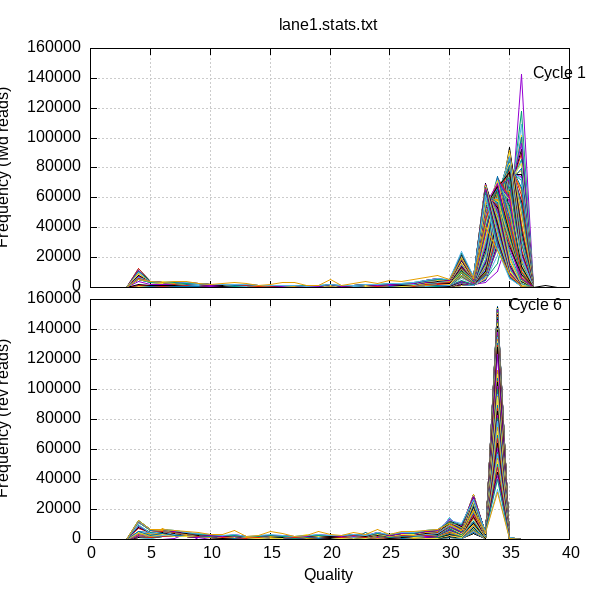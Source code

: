 
            set terminal png size 600,600 truecolor
            set output "plot/quals3.png"
            set grid xtics ytics y2tics back lc rgb "#cccccc"
            set multiplot
             set rmargin 0; set lmargin 0; set tmargin 0; set bmargin 0; set origin 0.15,0.52; set size 0.8,0.4
            set title "lane1.stats.txt" noenhanced
            set ylabel "Frequency (fwd reads)"
            set label "Cycle 1" at 36+1,142361
            unset xlabel
            set xrange [0:40]
            set format x ""
            plot '-' using 1:2:3 with lines linecolor variable title ''
        1	0	1
2	0	1
3	0	1
4	0	1
5	0	1
6	347	1
7	98	1
8	252	1
9	845	1
10	12	1
11	32	1
12	15	1
13	12	1
14	12	1
15	60	1
16	43	1
17	27	1
18	3	1
19	54	1
20	91	1
21	2	1
22	17	1
23	76	1
24	84	1
25	330	1
26	267	1
27	88	1
28	351	1
29	343	1
30	313	1
31	1137	1
32	2011	1
33	3427	1
34	10445	1
35	35591	1
36	142361	1
37	7	1
38	0	1
39	0	1

1	0	2
2	0	2
3	0	2
4	12	2
5	0	2
6	49	2
7	24	2
8	20	2
9	35	2
10	73	2
11	79	2
12	72	2
13	82	2
14	56	2
15	74	2
16	145	2
17	115	2
18	70	2
19	214	2
20	192	2
21	116	2
22	147	2
23	185	2
24	266	2
25	496	2
26	388	2
27	231	2
28	571	2
29	898	2
30	553	2
31	1578	2
32	1805	2
33	5088	2
34	16182	2
35	50958	2
36	117941	2
37	34	2
38	4	2
39	0	2

1	0	3
2	0	3
3	0	3
4	35	3
5	16	3
6	37	3
7	38	3
8	43	3
9	52	3
10	84	3
11	73	3
12	108	3
13	86	3
14	62	3
15	82	3
16	158	3
17	108	3
18	66	3
19	231	3
20	195	3
21	104	3
22	155	3
23	254	3
24	312	3
25	451	3
26	306	3
27	261	3
28	569	3
29	954	3
30	570	3
31	1504	3
32	1733	3
33	4866	3
34	21244	3
35	54865	3
36	109107	3
37	23	3
38	1	3
39	0	3

1	0	4
2	0	4
3	0	4
4	51	4
5	25	4
6	12	4
7	55	4
8	74	4
9	70	4
10	76	4
11	76	4
12	101	4
13	113	4
14	75	4
15	143	4
16	148	4
17	97	4
18	122	4
19	191	4
20	230	4
21	136	4
22	245	4
23	327	4
24	306	4
25	371	4
26	278	4
27	315	4
28	495	4
29	822	4
30	514	4
31	1520	4
32	1744	4
33	5037	4
34	25899	4
35	58029	4
36	101038	4
37	18	4
38	0	4
39	0	4

1	0	5
2	0	5
3	0	5
4	49	5
5	25	5
6	38	5
7	47	5
8	63	5
9	68	5
10	98	5
11	105	5
12	107	5
13	104	5
14	63	5
15	142	5
16	115	5
17	128	5
18	106	5
19	181	5
20	163	5
21	102	5
22	276	5
23	319	5
24	272	5
25	324	5
26	174	5
27	361	5
28	448	5
29	677	5
30	502	5
31	1337	5
32	1760	5
33	4722	5
34	26547	5
35	57487	5
36	101825	5
37	18	5
38	0	5
39	0	5

1	0	6
2	0	6
3	0	6
4	65	6
5	33	6
6	41	6
7	51	6
8	60	6
9	64	6
10	70	6
11	56	6
12	82	6
13	71	6
14	46	6
15	100	6
16	85	6
17	79	6
18	68	6
19	90	6
20	118	6
21	95	6
22	148	6
23	231	6
24	185	6
25	254	6
26	230	6
27	386	6
28	429	6
29	496	6
30	575	6
31	1987	6
32	1771	6
33	4944	6
34	27100	6
35	58447	6
36	100287	6
37	9	6
38	0	6
39	0	6

1	0	7
2	0	7
3	0	7
4	82	7
5	29	7
6	47	7
7	49	7
8	49	7
9	79	7
10	83	7
11	62	7
12	84	7
13	71	7
14	51	7
15	79	7
16	96	7
17	80	7
18	79	7
19	99	7
20	151	7
21	78	7
22	198	7
23	246	7
24	233	7
25	299	7
26	272	7
27	377	7
28	529	7
29	501	7
30	607	7
31	2282	7
32	1663	7
33	5998	7
34	30115	7
35	64548	7
36	89527	7
37	10	7
38	0	7
39	0	7

1	0	8
2	0	8
3	0	8
4	90	8
5	36	8
6	44	8
7	41	8
8	51	8
9	58	8
10	77	8
11	55	8
12	82	8
13	63	8
14	65	8
15	64	8
16	106	8
17	64	8
18	78	8
19	103	8
20	126	8
21	92	8
22	152	8
23	234	8
24	182	8
25	289	8
26	273	8
27	352	8
28	442	8
29	498	8
30	566	8
31	2099	8
32	1558	8
33	5261	8
34	28580	8
35	64513	8
36	92454	8
37	5	8
38	0	8
39	0	8

1	0	9
2	0	9
3	0	9
4	103	9
5	33	9
6	34	9
7	47	9
8	55	9
9	64	9
10	78	9
11	61	9
12	71	9
13	73	9
14	40	9
15	82	9
16	86	9
17	77	9
18	80	9
19	86	9
20	104	9
21	79	9
22	160	9
23	210	9
24	182	9
25	281	9
26	270	9
27	326	9
28	476	9
29	499	9
30	551	9
31	2072	9
32	1573	9
33	5206	9
34	27559	9
35	61444	9
36	96685	9
37	5	9
38	1	9
39	0	9

1	0	10
2	0	10
3	0	10
4	102	10
5	40	10
6	36	10
7	55	10
8	73	10
9	73	10
10	78	10
11	67	10
12	78	10
13	78	10
14	52	10
15	95	10
16	102	10
17	60	10
18	67	10
19	86	10
20	148	10
21	109	10
22	179	10
23	221	10
24	223	10
25	297	10
26	254	10
27	439	10
28	482	10
29	590	10
30	615	10
31	2227	10
32	1616	10
33	5940	10
34	32055	10
35	66801	10
36	85414	10
37	1	10
38	0	10
39	0	10

1	0	11
2	0	11
3	0	11
4	86	11
5	39	11
6	22	11
7	30	11
8	32	11
9	20	11
10	33	11
11	28	11
12	41	11
13	31	11
14	35	11
15	52	11
16	54	11
17	43	11
18	44	11
19	58	11
20	98	11
21	43	11
22	129	11
23	215	11
24	141	11
25	195	11
26	182	11
27	338	11
28	473	11
29	416	11
30	584	11
31	1682	11
32	1643	11
33	5758	11
34	31788	11
35	70984	11
36	83432	11
37	2	11
38	2	11
39	0	11

1	0	12
2	0	12
3	0	12
4	77	12
5	39	12
6	48	12
7	68	12
8	96	12
9	40	12
10	40	12
11	66	12
12	76	12
13	45	12
14	48	12
15	95	12
16	74	12
17	59	12
18	47	12
19	96	12
20	156	12
21	89	12
22	142	12
23	199	12
24	175	12
25	196	12
26	222	12
27	316	12
28	449	12
29	469	12
30	668	12
31	1958	12
32	1575	12
33	6694	12
34	32977	12
35	72824	12
36	78629	12
37	1	12
38	0	12
39	0	12

1	0	13
2	0	13
3	0	13
4	78	13
5	24	13
6	34	13
7	33	13
8	29	13
9	18	13
10	24	13
11	29	13
12	27	13
13	36	13
14	32	13
15	58	13
16	44	13
17	36	13
18	51	13
19	44	13
20	91	13
21	53	13
22	120	13
23	211	13
24	151	13
25	201	13
26	218	13
27	259	13
28	471	13
29	430	13
30	626	13
31	1793	13
32	1597	13
33	6256	13
34	31928	13
35	70515	13
36	83231	13
37	3	13
38	2	13
39	0	13

1	0	14
2	0	14
3	0	14
4	84	14
5	26	14
6	37	14
7	26	14
8	22	14
9	25	14
10	37	14
11	31	14
12	25	14
13	41	14
14	26	14
15	56	14
16	60	14
17	58	14
18	47	14
19	49	14
20	113	14
21	57	14
22	155	14
23	206	14
24	178	14
25	185	14
26	254	14
27	317	14
28	496	14
29	483	14
30	654	14
31	1926	14
32	1568	14
33	7373	14
34	34049	14
35	70562	14
36	79521	14
37	3	14
38	3	14
39	0	14

1	0	15
2	0	15
3	0	15
4	92	15
5	33	15
6	21	15
7	26	15
8	30	15
9	31	15
10	29	15
11	32	15
12	35	15
13	29	15
14	34	15
15	59	15
16	72	15
17	42	15
18	45	15
19	92	15
20	96	15
21	67	15
22	152	15
23	168	15
24	197	15
25	237	15
26	283	15
27	316	15
28	498	15
29	469	15
30	623	15
31	2068	15
32	1577	15
33	7604	15
34	37452	15
35	80614	15
36	65625	15
37	1	15
38	4	15
39	0	15

1	0	16
2	0	16
3	0	16
4	81	16
5	29	16
6	32	16
7	27	16
8	22	16
9	31	16
10	21	16
11	29	16
12	33	16
13	34	16
14	30	16
15	44	16
16	52	16
17	50	16
18	57	16
19	70	16
20	102	16
21	64	16
22	114	16
23	157	16
24	149	16
25	216	16
26	248	16
27	313	16
28	496	16
29	509	16
30	709	16
31	1844	16
32	1718	16
33	7344	16
34	32513	16
35	75753	16
36	75858	16
37	0	16
38	4	16
39	0	16

1	0	17
2	0	17
3	0	17
4	72	17
5	24	17
6	34	17
7	30	17
8	29	17
9	21	17
10	33	17
11	33	17
12	28	17
13	34	17
14	37	17
15	48	17
16	53	17
17	36	17
18	53	17
19	63	17
20	117	17
21	78	17
22	135	17
23	143	17
24	184	17
25	243	17
26	305	17
27	295	17
28	482	17
29	493	17
30	739	17
31	2017	17
32	1621	17
33	7612	17
34	32676	17
35	76377	17
36	74600	17
37	4	17
38	4	17
39	0	17

1	0	18
2	0	18
3	0	18
4	62	18
5	39	18
6	33	18
7	30	18
8	26	18
9	23	18
10	26	18
11	27	18
12	29	18
13	39	18
14	35	18
15	53	18
16	60	18
17	42	18
18	38	18
19	74	18
20	100	18
21	55	18
22	145	18
23	145	18
24	146	18
25	239	18
26	288	18
27	304	18
28	518	18
29	509	18
30	689	18
31	2088	18
32	1600	18
33	7878	18
34	33370	18
35	78174	18
36	71865	18
37	1	18
38	3	18
39	0	18

1	0	19
2	0	19
3	0	19
4	66	19
5	30	19
6	32	19
7	34	19
8	23	19
9	30	19
10	37	19
11	38	19
12	20	19
13	32	19
14	32	19
15	53	19
16	61	19
17	51	19
18	52	19
19	70	19
20	137	19
21	39	19
22	121	19
23	159	19
24	158	19
25	221	19
26	312	19
27	286	19
28	538	19
29	516	19
30	707	19
31	2077	19
32	1621	19
33	7570	19
34	32200	19
35	78285	19
36	73142	19
37	0	19
38	3	19
39	0	19

1	0	20
2	0	20
3	0	20
4	66	20
5	32	20
6	31	20
7	31	20
8	21	20
9	29	20
10	35	20
11	25	20
12	35	20
13	36	20
14	42	20
15	75	20
16	61	20
17	43	20
18	56	20
19	70	20
20	124	20
21	69	20
22	142	20
23	159	20
24	207	20
25	240	20
26	342	20
27	316	20
28	614	20
29	580	20
30	759	20
31	2314	20
32	1743	20
33	8671	20
34	34777	20
35	80482	20
36	66520	20
37	1	20
38	5	20
39	0	20

1	0	21
2	0	21
3	0	21
4	75	21
5	33	21
6	29	21
7	42	21
8	34	21
9	28	21
10	39	21
11	35	21
12	43	21
13	33	21
14	38	21
15	56	21
16	80	21
17	53	21
18	62	21
19	72	21
20	107	21
21	78	21
22	155	21
23	167	21
24	182	21
25	244	21
26	292	21
27	312	21
28	551	21
29	514	21
30	751	21
31	2126	21
32	1883	21
33	8815	21
34	36590	21
35	81944	21
36	63285	21
37	0	21
38	5	21
39	0	21

1	0	22
2	0	22
3	0	22
4	79	22
5	30	22
6	29	22
7	43	22
8	27	22
9	21	22
10	46	22
11	30	22
12	34	22
13	31	22
14	40	22
15	55	22
16	62	22
17	46	22
18	35	22
19	77	22
20	105	22
21	65	22
22	137	22
23	148	22
24	149	22
25	238	22
26	291	22
27	297	22
28	519	22
29	487	22
30	675	22
31	1988	22
32	1730	22
33	7804	22
34	33492	22
35	83262	22
36	66675	22
37	2	22
38	4	22
39	0	22

1	0	23
2	0	23
3	0	23
4	77	23
5	24	23
6	36	23
7	37	23
8	33	23
9	34	23
10	38	23
11	38	23
12	36	23
13	36	23
14	49	23
15	72	23
16	79	23
17	41	23
18	60	23
19	93	23
20	145	23
21	78	23
22	144	23
23	170	23
24	194	23
25	247	23
26	307	23
27	334	23
28	667	23
29	539	23
30	760	23
31	2114	23
32	1765	23
33	8566	23
34	35576	23
35	84749	23
36	61606	23
37	0	23
38	9	23
39	0	23

1	0	24
2	0	24
3	0	24
4	72	24
5	29	24
6	43	24
7	36	24
8	31	24
9	42	24
10	33	24
11	46	24
12	40	24
13	40	24
14	56	24
15	68	24
16	85	24
17	38	24
18	57	24
19	64	24
20	128	24
21	67	24
22	161	24
23	155	24
24	202	24
25	220	24
26	350	24
27	333	24
28	664	24
29	575	24
30	761	24
31	2296	24
32	1733	24
33	9694	24
34	39216	24
35	83701	24
36	57712	24
37	0	24
38	5	24
39	0	24

1	0	25
2	0	25
3	0	25
4	68	25
5	37	25
6	36	25
7	31	25
8	31	25
9	36	25
10	45	25
11	32	25
12	51	25
13	45	25
14	46	25
15	73	25
16	91	25
17	37	25
18	57	25
19	77	25
20	142	25
21	63	25
22	172	25
23	146	25
24	198	25
25	248	25
26	315	25
27	321	25
28	551	25
29	561	25
30	732	25
31	2175	25
32	1744	25
33	9250	25
34	39544	25
35	86193	25
36	55597	25
37	3	25
38	5	25
39	0	25

1	0	26
2	0	26
3	0	26
4	102	26
5	40	26
6	46	26
7	51	26
8	53	26
9	51	26
10	63	26
11	49	26
12	79	26
13	48	26
14	69	26
15	73	26
16	70	26
17	67	26
18	62	26
19	100	26
20	139	26
21	75	26
22	149	26
23	208	26
24	204	26
25	282	26
26	269	26
27	344	26
28	567	26
29	533	26
30	722	26
31	2231	26
32	1772	26
33	9038	26
34	40778	26
35	85353	26
36	55061	26
37	1	26
38	4	26
39	0	26

1	0	27
2	0	27
3	0	27
4	102	27
5	39	27
6	53	27
7	61	27
8	50	27
9	36	27
10	68	27
11	48	27
12	71	27
13	63	27
14	56	27
15	84	27
16	101	27
17	55	27
18	69	27
19	88	27
20	179	27
21	85	27
22	164	27
23	236	27
24	226	27
25	267	27
26	338	27
27	354	27
28	625	27
29	638	27
30	705	27
31	2167	27
32	1676	27
33	9710	27
34	39395	27
35	90412	27
36	50526	27
37	1	27
38	5	27
39	0	27

1	0	28
2	0	28
3	0	28
4	90	28
5	56	28
6	43	28
7	50	28
8	55	28
9	55	28
10	66	28
11	58	28
12	75	28
13	50	28
14	56	28
15	68	28
16	107	28
17	75	28
18	73	28
19	90	28
20	176	28
21	95	28
22	189	28
23	229	28
24	219	28
25	269	28
26	320	28
27	364	28
28	608	28
29	584	28
30	751	28
31	2190	28
32	1747	28
33	9771	28
34	41330	28
35	89810	28
36	49022	28
37	3	28
38	9	28
39	0	28

1	0	29
2	0	29
3	0	29
4	98	29
5	50	29
6	51	29
7	57	29
8	74	29
9	54	29
10	67	29
11	61	29
12	86	29
13	68	29
14	55	29
15	83	29
16	139	29
17	69	29
18	73	29
19	107	29
20	198	29
21	92	29
22	212	29
23	198	29
24	216	29
25	279	29
26	298	29
27	399	29
28	603	29
29	643	29
30	780	29
31	2439	29
32	1733	29
33	10904	29
34	43717	29
35	90622	29
36	44222	29
37	4	29
38	2	29
39	0	29

1	0	30
2	0	30
3	0	30
4	84	30
5	52	30
6	60	30
7	65	30
8	73	30
9	56	30
10	57	30
11	66	30
12	85	30
13	59	30
14	72	30
15	96	30
16	108	30
17	82	30
18	72	30
19	135	30
20	173	30
21	113	30
22	206	30
23	207	30
24	259	30
25	273	30
26	397	30
27	353	30
28	682	30
29	579	30
30	819	30
31	2514	30
32	1709	30
33	11209	30
34	44725	30
35	91722	30
36	41585	30
37	4	30
38	2	30
39	0	30

1	0	31
2	0	31
3	0	31
4	109	31
5	73	31
6	60	31
7	84	31
8	64	31
9	76	31
10	71	31
11	74	31
12	82	31
13	50	31
14	66	31
15	94	31
16	120	31
17	95	31
18	86	31
19	108	31
20	176	31
21	113	31
22	167	31
23	268	31
24	235	31
25	300	31
26	309	31
27	396	31
28	594	31
29	564	31
30	764	31
31	2175	31
32	1835	31
33	10861	31
34	46151	31
35	90866	31
36	41661	31
37	1	31
38	5	31
39	0	31

1	0	32
2	0	32
3	0	32
4	96	32
5	63	32
6	86	32
7	68	32
8	72	32
9	76	32
10	72	32
11	68	32
12	96	32
13	72	32
14	74	32
15	101	32
16	117	32
17	80	32
18	91	32
19	105	32
20	179	32
21	113	32
22	220	32
23	244	32
24	219	32
25	305	32
26	316	32
27	370	32
28	563	32
29	590	32
30	762	32
31	2269	32
32	1752	32
33	10963	32
34	46752	32
35	93412	32
36	38379	32
37	3	32
38	5	32
39	0	32

1	0	33
2	0	33
3	0	33
4	91	33
5	73	33
6	74	33
7	87	33
8	86	33
9	90	33
10	89	33
11	88	33
12	101	33
13	67	33
14	95	33
15	112	33
16	154	33
17	96	33
18	103	33
19	137	33
20	196	33
21	110	33
22	230	33
23	277	33
24	234	33
25	288	33
26	369	33
27	455	33
28	626	33
29	678	33
30	814	33
31	2626	33
32	1848	33
33	12736	33
34	49494	33
35	90456	33
36	35765	33
37	1	33
38	7	33
39	0	33

1	0	34
2	0	34
3	0	34
4	103	34
5	63	34
6	54	34
7	94	34
8	87	34
9	86	34
10	103	34
11	100	34
12	118	34
13	87	34
14	122	34
15	161	34
16	151	34
17	107	34
18	103	34
19	150	34
20	233	34
21	113	34
22	224	34
23	291	34
24	255	34
25	351	34
26	389	34
27	403	34
28	695	34
29	701	34
30	752	34
31	2727	34
32	1865	34
33	13530	34
34	50157	34
35	89475	34
36	34896	34
37	3	34
38	4	34
39	0	34

1	0	35
2	0	35
3	0	35
4	95	35
5	69	35
6	73	35
7	66	35
8	81	35
9	79	35
10	75	35
11	87	35
12	95	35
13	79	35
14	74	35
15	124	35
16	141	35
17	94	35
18	90	35
19	121	35
20	235	35
21	132	35
22	228	35
23	240	35
24	280	35
25	346	35
26	401	35
27	407	35
28	699	35
29	688	35
30	825	35
31	2971	35
32	1970	35
33	14764	35
34	53364	35
35	88135	35
36	31613	35
37	5	35
38	7	35
39	0	35

1	0	36
2	0	36
3	0	36
4	135	36
5	78	36
6	76	36
7	79	36
8	81	36
9	80	36
10	103	36
11	100	36
12	126	36
13	98	36
14	90	36
15	87	36
16	113	36
17	119	36
18	102	36
19	132	36
20	214	36
21	137	36
22	216	36
23	269	36
24	263	36
25	390	36
26	316	36
27	403	36
28	640	36
29	679	36
30	894	36
31	2579	36
32	1989	36
33	14136	36
34	52613	36
35	91522	36
36	29878	36
37	7	36
38	8	36
39	1	36

1	0	37
2	0	37
3	0	37
4	109	37
5	64	37
6	89	37
7	66	37
8	101	37
9	98	37
10	71	37
11	93	37
12	112	37
13	88	37
14	88	37
15	95	37
16	155	37
17	110	37
18	90	37
19	134	37
20	232	37
21	135	37
22	226	37
23	292	37
24	256	37
25	387	37
26	364	37
27	373	37
28	664	37
29	647	37
30	911	37
31	2657	37
32	1920	37
33	14539	37
34	53163	37
35	90650	37
36	29755	37
37	5	37
38	14	37
39	0	37

1	0	38
2	0	38
3	0	38
4	99	38
5	73	38
6	82	38
7	87	38
8	87	38
9	87	38
10	86	38
11	105	38
12	126	38
13	87	38
14	104	38
15	114	38
16	145	38
17	86	38
18	94	38
19	139	38
20	235	38
21	145	38
22	215	38
23	290	38
24	285	38
25	379	38
26	367	38
27	396	38
28	700	38
29	665	38
30	951	38
31	2840	38
32	2058	38
33	15516	38
34	55756	38
35	86888	38
36	29451	38
37	9	38
38	6	38
39	0	38

1	0	39
2	0	39
3	0	39
4	111	39
5	77	39
6	87	39
7	107	39
8	97	39
9	97	39
10	82	39
11	112	39
12	125	39
13	96	39
14	86	39
15	136	39
16	194	39
17	108	39
18	120	39
19	173	39
20	244	39
21	135	39
22	241	39
23	275	39
24	270	39
25	323	39
26	445	39
27	447	39
28	767	39
29	713	39
30	871	39
31	2912	39
32	2073	39
33	16696	39
34	57244	39
35	88021	39
36	25256	39
37	7	39
38	5	39
39	0	39

1	0	40
2	0	40
3	0	40
4	134	40
5	79	40
6	90	40
7	103	40
8	135	40
9	108	40
10	89	40
11	123	40
12	140	40
13	107	40
14	112	40
15	143	40
16	199	40
17	135	40
18	116	40
19	178	40
20	212	40
21	162	40
22	261	40
23	303	40
24	317	40
25	327	40
26	413	40
27	440	40
28	675	40
29	702	40
30	900	40
31	2902	40
32	1970	40
33	16512	40
34	59449	40
35	87960	40
36	23222	40
37	13	40
38	22	40
39	0	40

1	0	41
2	0	41
3	0	41
4	165	41
5	139	41
6	134	41
7	142	41
8	140	41
9	142	41
10	114	41
11	140	41
12	178	41
13	116	41
14	139	41
15	156	41
16	179	41
17	159	41
18	150	41
19	169	41
20	229	41
21	165	41
22	271	41
23	305	41
24	286	41
25	391	41
26	328	41
27	459	41
28	667	41
29	664	41
30	873	41
31	2918	41
32	2073	41
33	17165	41
34	60540	41
35	86928	41
36	22116	41
37	6	41
38	7	41
39	0	41

1	0	42
2	0	42
3	0	42
4	212	42
5	126	42
6	150	42
7	129	42
8	168	42
9	115	42
10	140	42
11	147	42
12	204	42
13	123	42
14	110	42
15	168	42
16	221	42
17	162	42
18	134	42
19	194	42
20	294	42
21	167	42
22	317	42
23	295	42
24	334	42
25	395	42
26	380	42
27	552	42
28	706	42
29	766	42
30	824	42
31	3020	42
32	1902	42
33	18825	42
34	61389	42
35	86678	42
36	19387	42
37	9	42
38	10	42
39	0	42

1	0	43
2	0	43
3	0	43
4	189	43
5	142	43
6	127	43
7	152	43
8	153	43
9	130	43
10	123	43
11	151	43
12	213	43
13	141	43
14	120	43
15	197	43
16	240	43
17	162	43
18	139	43
19	190	43
20	258	43
21	187	43
22	310	43
23	320	43
24	331	43
25	416	43
26	426	43
27	515	43
28	729	43
29	794	43
30	874	43
31	3113	43
32	1969	43
33	18823	43
34	59845	43
35	88026	43
36	19235	43
37	9	43
38	4	43
39	0	43

1	0	44
2	0	44
3	0	44
4	186	44
5	151	44
6	151	44
7	147	44
8	207	44
9	156	44
10	152	44
11	172	44
12	218	44
13	174	44
14	142	44
15	217	44
16	214	44
17	197	44
18	162	44
19	204	44
20	337	44
21	237	44
22	310	44
23	378	44
24	318	44
25	417	44
26	517	44
27	494	44
28	907	44
29	808	44
30	1005	44
31	3545	44
32	2000	44
33	22607	44
34	61005	44
35	83136	44
36	17871	44
37	5	44
38	6	44
39	0	44

1	0	45
2	0	45
3	0	45
4	198	45
5	154	45
6	119	45
7	128	45
8	184	45
9	151	45
10	162	45
11	182	45
12	207	45
13	163	45
14	150	45
15	210	45
16	205	45
17	224	45
18	149	45
19	184	45
20	326	45
21	232	45
22	267	45
23	361	45
24	355	45
25	406	45
26	495	45
27	511	45
28	831	45
29	802	45
30	963	45
31	3479	45
32	2012	45
33	21657	45
34	62894	45
35	83253	45
36	17127	45
37	5	45
38	7	45
39	0	45

1	0	46
2	0	46
3	0	46
4	280	46
5	179	46
6	218	46
7	214	46
8	205	46
9	199	46
10	184	46
11	190	46
12	254	46
13	144	46
14	152	46
15	201	46
16	232	46
17	175	46
18	212	46
19	204	46
20	263	46
21	214	46
22	284	46
23	320	46
24	360	46
25	446	46
26	436	46
27	541	46
28	757	46
29	767	46
30	1075	46
31	3348	46
32	2189	46
33	22691	46
34	63568	46
35	81730	46
36	16514	46
37	5	46
38	1	46
39	1	46

1	0	47
2	0	47
3	0	47
4	298	47
5	188	47
6	220	47
7	213	47
8	251	47
9	195	47
10	191	47
11	215	47
12	268	47
13	175	47
14	163	47
15	240	47
16	252	47
17	199	47
18	208	47
19	205	47
20	287	47
21	277	47
22	337	47
23	362	47
24	401	47
25	424	47
26	458	47
27	612	47
28	775	47
29	881	47
30	1046	47
31	4274	47
32	2176	47
33	27607	47
34	63303	47
35	77338	47
36	14700	47
37	10	47
38	4	47
39	0	47

1	0	48
2	0	48
3	0	48
4	284	48
5	202	48
6	236	48
7	237	48
8	241	48
9	237	48
10	178	48
11	234	48
12	236	48
13	150	48
14	175	48
15	270	48
16	259	48
17	184	48
18	200	48
19	230	48
20	316	48
21	284	48
22	312	48
23	379	48
24	399	48
25	389	48
26	483	48
27	652	48
28	811	48
29	926	48
30	977	48
31	3827	48
32	2086	48
33	25217	48
34	66678	48
35	76817	48
36	14632	48
37	8	48
38	6	48
39	1	48

1	0	49
2	0	49
3	0	49
4	312	49
5	232	49
6	265	49
7	234	49
8	260	49
9	214	49
10	166	49
11	234	49
12	262	49
13	165	49
14	158	49
15	242	49
16	270	49
17	199	49
18	221	49
19	253	49
20	295	49
21	298	49
22	307	49
23	350	49
24	437	49
25	454	49
26	555	49
27	652	49
28	820	49
29	948	49
30	1066	49
31	4286	49
32	2265	49
33	27690	49
34	67760	49
35	72230	49
36	14644	49
37	8	49
38	0	49
39	1	49

1	0	50
2	0	50
3	0	50
4	270	50
5	227	50
6	230	50
7	243	50
8	294	50
9	299	50
10	229	50
11	253	50
12	266	50
13	174	50
14	226	50
15	296	50
16	302	50
17	209	50
18	242	50
19	322	50
20	327	50
21	378	50
22	339	50
23	435	50
24	445	50
25	456	50
26	549	50
27	672	50
28	833	50
29	999	50
30	1008	50
31	4898	50
32	2173	50
33	29622	50
34	65078	50
35	73902	50
36	12541	50
37	11	50
38	5	50
39	0	50

1	0	51
2	0	51
3	0	51
4	431	51
5	333	51
6	362	51
7	378	51
8	402	51
9	370	51
10	247	51
11	265	51
12	425	51
13	195	51
14	346	51
15	355	51
16	336	51
17	332	51
18	303	51
19	430	51
20	414	51
21	475	51
22	427	51
23	539	51
24	506	51
25	529	51
26	561	51
27	766	51
28	904	51
29	1075	51
30	1147	51
31	5961	51
32	2618	51
33	29800	51
34	67163	51
35	60539	51
36	19804	51
37	12	51
38	3	51
39	0	51

1	0	52
2	0	52
3	0	52
4	422	52
5	314	52
6	369	52
7	421	52
8	366	52
9	416	52
10	282	52
11	316	52
12	415	52
13	218	52
14	374	52
15	405	52
16	399	52
17	344	52
18	321	52
19	449	52
20	462	52
21	456	52
22	453	52
23	610	52
24	584	52
25	571	52
26	671	52
27	856	52
28	1119	52
29	1276	52
30	1285	52
31	7867	52
32	2633	52
33	33055	52
34	65599	52
35	64359	52
36	11061	52
37	2	52
38	3	52
39	0	52

1	0	53
2	0	53
3	0	53
4	365	53
5	297	53
6	306	53
7	318	53
8	371	53
9	298	53
10	235	53
11	249	53
12	321	53
13	213	53
14	219	53
15	291	53
16	344	53
17	263	53
18	247	53
19	311	53
20	453	53
21	313	53
22	402	53
23	498	53
24	530	53
25	570	53
26	566	53
27	810	53
28	1053	53
29	1353	53
30	1311	53
31	6612	53
32	2858	53
33	34044	53
34	67912	53
35	59189	53
36	15606	53
37	20	53
38	5	53
39	0	53

1	0	54
2	0	54
3	0	54
4	371	54
5	236	54
6	268	54
7	277	54
8	337	54
9	264	54
10	236	54
11	256	54
12	332	54
13	217	54
14	208	54
15	289	54
16	362	54
17	244	54
18	215	54
19	243	54
20	473	54
21	228	54
22	476	54
23	438	54
24	533	54
25	561	54
26	622	54
27	816	54
28	1087	54
29	1465	54
30	1424	54
31	7084	54
32	2768	54
33	36506	54
34	69978	54
35	59901	54
36	10006	54
37	23	54
38	9	54
39	0	54

1	0	55
2	0	55
3	0	55
4	351	55
5	263	55
6	249	55
7	291	55
8	277	55
9	272	55
10	239	55
11	273	55
12	297	55
13	184	55
14	209	55
15	244	55
16	341	55
17	231	55
18	213	55
19	254	55
20	419	55
21	255	55
22	447	55
23	448	55
24	461	55
25	504	55
26	576	55
27	753	55
28	1164	55
29	1362	55
30	1498	55
31	7268	55
32	2694	55
33	36102	55
34	73672	55
35	60314	55
36	6598	55
37	26	55
38	4	55
39	0	55

1	0	56
2	0	56
3	0	56
4	405	56
5	260	56
6	341	56
7	311	56
8	278	56
9	355	56
10	266	56
11	287	56
12	408	56
13	269	56
14	261	56
15	313	56
16	371	56
17	305	56
18	256	56
19	278	56
20	471	56
21	273	56
22	393	56
23	516	56
24	435	56
25	615	56
26	743	56
27	749	56
28	1358	56
29	1468	56
30	1789	56
31	7858	56
32	3112	56
33	37984	56
34	67210	56
35	54690	56
36	14108	56
37	12	56
38	5	56
39	0	56

1	0	57
2	0	57
3	0	57
4	329	57
5	277	57
6	315	57
7	301	57
8	271	57
9	303	57
10	271	57
11	294	57
12	324	57
13	238	57
14	297	57
15	342	57
16	351	57
17	307	57
18	293	57
19	312	57
20	421	57
21	274	57
22	450	57
23	441	57
24	464	57
25	535	57
26	684	57
27	689	57
28	1249	57
29	1306	57
30	1630	57
31	7103	57
32	2836	57
33	37433	57
34	71426	57
35	59748	57
36	7211	57
37	25	57
38	3	57
39	0	57

1	0	58
2	0	58
3	0	58
4	369	58
5	309	58
6	289	58
7	318	58
8	340	58
9	323	58
10	287	58
11	322	58
12	362	58
13	274	58
14	263	58
15	337	58
16	345	58
17	301	58
18	252	58
19	281	58
20	471	58
21	263	58
22	478	58
23	475	58
24	589	58
25	614	58
26	680	58
27	864	58
28	1252	58
29	1514	58
30	1666	58
31	7135	58
32	3176	58
33	39196	58
34	71029	58
35	54097	58
36	10245	58
37	23	58
38	14	58
39	0	58

1	0	59
2	0	59
3	0	59
4	368	59
5	306	59
6	294	59
7	365	59
8	322	59
9	313	59
10	271	59
11	313	59
12	379	59
13	270	59
14	266	59
15	377	59
16	401	59
17	325	59
18	243	59
19	312	59
20	487	59
21	296	59
22	501	59
23	516	59
24	590	59
25	574	59
26	698	59
27	876	59
28	1216	59
29	1616	59
30	1627	59
31	7868	59
32	3176	59
33	42978	59
34	73133	59
35	51734	59
36	5701	59
37	32	59
38	8	59
39	1	59

1	0	60
2	0	60
3	0	60
4	309	60
5	281	60
6	273	60
7	279	60
8	349	60
9	273	60
10	283	60
11	325	60
12	379	60
13	281	60
14	276	60
15	325	60
16	406	60
17	354	60
18	210	60
19	287	60
20	549	60
21	330	60
22	460	60
23	574	60
24	590	60
25	710	60
26	850	60
27	893	60
28	1363	60
29	1812	60
30	1871	60
31	8119	60
32	3336	60
33	43661	60
34	70961	60
35	49968	60
36	7749	60
37	61	60
38	5	60
39	1	60

1	0	61
2	0	61
3	0	61
4	346	61
5	337	61
6	369	61
7	394	61
8	361	61
9	417	61
10	284	61
11	405	61
12	406	61
13	317	61
14	340	61
15	388	61
16	406	61
17	348	61
18	286	61
19	343	61
20	562	61
21	344	61
22	495	61
23	566	61
24	555	61
25	759	61
26	804	61
27	991	61
28	1649	61
29	2005	61
30	2132	61
31	9227	61
32	3708	61
33	48086	61
34	68729	61
35	44843	61
36	7501	61
37	44	61
38	6	61
39	0	61

1	0	62
2	0	62
3	0	62
4	395	62
5	347	62
6	393	62
7	407	62
8	377	62
9	399	62
10	307	62
11	360	62
12	467	62
13	311	62
14	323	62
15	377	62
16	383	62
17	336	62
18	322	62
19	363	62
20	545	62
21	326	62
22	473	62
23	584	62
24	554	62
25	681	62
26	784	62
27	827	62
28	1529	62
29	1662	62
30	2090	62
31	9383	62
32	3375	62
33	44768	62
34	74603	62
35	46647	62
36	4012	62
37	38	62
38	4	62
39	1	62

1	0	63
2	0	63
3	0	63
4	359	63
5	367	63
6	355	63
7	437	63
8	444	63
9	396	63
10	346	63
11	424	63
12	468	63
13	339	63
14	309	63
15	381	63
16	509	63
17	406	63
18	266	63
19	337	63
20	652	63
21	343	63
22	532	63
23	617	63
24	643	63
25	812	63
26	909	63
27	950	63
28	1747	63
29	1983	63
30	2135	63
31	10391	63
32	3526	63
33	45515	63
34	66687	63
35	44579	63
36	10543	63
37	39	63
38	7	63
39	0	63

1	0	64
2	0	64
3	0	64
4	376	64
5	406	64
6	380	64
7	454	64
8	479	64
9	421	64
10	382	64
11	414	64
12	499	64
13	370	64
14	330	64
15	403	64
16	528	64
17	393	64
18	376	64
19	364	64
20	704	64
21	361	64
22	548	64
23	579	64
24	694	64
25	786	64
26	897	64
27	1076	64
28	1657	64
29	2145	64
30	2247	64
31	10342	64
32	3713	64
33	50078	64
34	68202	64
35	41753	64
36	6354	64
37	34	64
38	8	64
39	0	64

1	0	65
2	0	65
3	0	65
4	384	65
5	407	65
6	383	65
7	426	65
8	461	65
9	372	65
10	332	65
11	400	65
12	465	65
13	320	65
14	340	65
15	377	65
16	441	65
17	394	65
18	303	65
19	351	65
20	630	65
21	365	65
22	609	65
23	610	65
24	749	65
25	789	65
26	913	65
27	1085	65
28	1528	65
29	2069	65
30	2077	65
31	9050	65
32	3789	65
33	48234	65
34	71261	65
35	43093	65
36	5713	65
37	28	65
38	5	65
39	0	65

1	0	66
2	0	66
3	0	66
4	492	66
5	490	66
6	473	66
7	543	66
8	486	66
9	503	66
10	399	66
11	472	66
12	522	66
13	338	66
14	386	66
15	430	66
16	463	66
17	449	66
18	345	66
19	392	66
20	630	66
21	396	66
22	606	66
23	642	66
24	710	66
25	827	66
26	896	66
27	1135	66
28	1650	66
29	1947	66
30	2176	66
31	9239	66
32	3970	66
33	49337	66
34	69868	66
35	41239	66
36	6276	66
37	24	66
38	1	66
39	1	66

1	0	67
2	0	67
3	0	67
4	460	67
5	555	67
6	513	67
7	537	67
8	596	67
9	562	67
10	490	67
11	547	67
12	625	67
13	439	67
14	429	67
15	449	67
16	631	67
17	469	67
18	398	67
19	403	67
20	781	67
21	444	67
22	667	67
23	767	67
24	825	67
25	960	67
26	902	67
27	1369	67
28	1822	67
29	2448	67
30	2432	67
31	11365	67
32	4094	67
33	54459	67
34	66140	67
35	36210	67
36	4923	67
37	37	67
38	4	67
39	1	67

1	0	68
2	0	68
3	0	68
4	567	68
5	642	68
6	550	68
7	576	68
8	574	68
9	580	68
10	412	68
11	503	68
12	600	68
13	417	68
14	408	68
15	422	68
16	616	68
17	463	68
18	344	68
19	413	68
20	727	68
21	404	68
22	591	68
23	658	68
24	728	68
25	833	68
26	889	68
27	1226	68
28	1600	68
29	2212	68
30	2142	68
31	10294	68
32	3824	68
33	50520	68
34	70043	68
35	38959	68
36	4932	68
37	76	68
38	7	68
39	1	68

1	0	69
2	0	69
3	0	69
4	600	69
5	624	69
6	546	69
7	625	69
8	594	69
9	558	69
10	443	69
11	469	69
12	668	69
13	429	69
14	408	69
15	459	69
16	556	69
17	515	69
18	393	69
19	441	69
20	733	69
21	414	69
22	644	69
23	716	69
24	719	69
25	907	69
26	942	69
27	1135	69
28	1728	69
29	2310	69
30	2231	69
31	10959	69
32	3986	69
33	52515	69
34	71954	69
35	35694	69
36	2779	69
37	53	69
38	5	69
39	1	69

1	0	70
2	0	70
3	0	70
4	536	70
5	584	70
6	499	70
7	579	70
8	607	70
9	562	70
10	467	70
11	537	70
12	702	70
13	487	70
14	470	70
15	529	70
16	705	70
17	559	70
18	380	70
19	477	70
20	921	70
21	423	70
22	645	70
23	920	70
24	765	70
25	1093	70
26	1299	70
27	1278	70
28	2319	70
29	2764	70
30	2663	70
31	12673	70
32	4235	70
33	55960	70
34	65452	70
35	32656	70
36	3943	70
37	52	70
38	10	70
39	2	70

1	0	71
2	0	71
3	0	71
4	553	71
5	537	71
6	513	71
7	604	71
8	511	71
9	573	71
10	394	71
11	490	71
12	591	71
13	396	71
14	443	71
15	473	71
16	431	71
17	541	71
18	412	71
19	469	71
20	712	71
21	416	71
22	594	71
23	791	71
24	666	71
25	1029	71
26	1100	71
27	1041	71
28	2007	71
29	2295	71
30	2454	71
31	10458	71
32	4397	71
33	52791	71
34	69060	71
35	36723	71
36	4210	71
37	68	71
38	8	71
39	2	71

1	0	72
2	0	72
3	0	72
4	645	72
5	578	72
6	560	72
7	688	72
8	511	72
9	604	72
10	442	72
11	557	72
12	575	72
13	441	72
14	433	72
15	453	72
16	515	72
17	578	72
18	385	72
19	460	72
20	750	72
21	464	72
22	578	72
23	778	72
24	686	72
25	1011	72
26	1106	72
27	1062	72
28	2126	72
29	2364	72
30	2598	72
31	11111	72
32	4490	72
33	54027	72
34	67657	72
35	35307	72
36	4115	72
37	91	72
38	6	72
39	1	72

1	0	73
2	0	73
3	0	73
4	798	73
5	647	73
6	668	73
7	722	73
8	637	73
9	672	73
10	478	73
11	583	73
12	681	73
13	537	73
14	467	73
15	585	73
16	589	73
17	653	73
18	390	73
19	483	73
20	768	73
21	479	73
22	575	73
23	853	73
24	652	73
25	1052	73
26	1200	73
27	1037	73
28	2094	73
29	2390	73
30	2662	73
31	12398	73
32	4202	73
33	55611	73
34	69858	73
35	31123	73
36	2145	73
37	50	73
38	12	73
39	2	73

1	0	74
2	0	74
3	0	74
4	635	74
5	531	74
6	611	74
7	681	74
8	581	74
9	624	74
10	493	74
11	578	74
12	661	74
13	559	74
14	466	74
15	583	74
16	683	74
17	647	74
18	448	74
19	551	74
20	816	74
21	540	74
22	655	74
23	908	74
24	797	74
25	1053	74
26	1213	74
27	1081	74
28	2214	74
29	2531	74
30	2693	74
31	12801	74
32	4261	74
33	55145	74
34	63423	74
35	33982	74
36	5214	74
37	70	74
38	23	74
39	1	74

1	0	75
2	0	75
3	0	75
4	633	75
5	543	75
6	506	75
7	644	75
8	601	75
9	532	75
10	549	75
11	526	75
12	651	75
13	497	75
14	474	75
15	665	75
16	642	75
17	659	75
18	465	75
19	576	75
20	860	75
21	607	75
22	785	75
23	872	75
24	939	75
25	1060	75
26	1192	75
27	1276	75
28	2296	75
29	2574	75
30	2865	75
31	13966	75
32	4391	75
33	58192	75
34	59761	75
35	32113	75
36	5739	75
37	62	75
38	39	75
39	1	75

1	0	76
2	0	76
3	0	76
4	873	76
5	636	76
6	700	76
7	719	76
8	682	76
9	652	76
10	536	76
11	627	76
12	686	76
13	518	76
14	539	76
15	674	76
16	562	76
17	709	76
18	489	76
19	621	76
20	726	76
21	643	76
22	727	76
23	931	76
24	946	76
25	1045	76
26	1115	76
27	1436	76
28	2237	76
29	2651	76
30	3130	76
31	13521	76
32	5122	76
33	58504	76
34	59013	76
35	31619	76
36	5040	76
37	99	76
38	24	76
39	1	76

1	0	77
2	0	77
3	0	77
4	956	77
5	813	77
6	668	77
7	777	77
8	754	77
9	706	77
10	626	77
11	705	77
12	780	77
13	558	77
14	649	77
15	722	77
16	759	77
17	735	77
18	489	77
19	765	77
20	770	77
21	761	77
22	835	77
23	945	77
24	959	77
25	1104	77
26	1204	77
27	1510	77
28	2159	77
29	2741	77
30	3047	77
31	14160	77
32	5039	77
33	57699	77
34	58515	77
35	30858	77
36	4841	77
37	121	77
38	21	77
39	2	77

1	0	78
2	0	78
3	0	78
4	1144	78
5	943	78
6	821	78
7	941	78
8	879	78
9	885	78
10	705	78
11	828	78
12	1027	78
13	689	78
14	705	78
15	878	78
16	845	78
17	892	78
18	602	78
19	862	78
20	888	78
21	981	78
22	894	78
23	1049	78
24	1089	78
25	1086	78
26	1239	78
27	1396	78
28	2283	78
29	2648	78
30	2678	78
31	15008	78
32	4761	78
33	57404	78
34	56040	78
35	29948	78
36	5536	78
37	137	78
38	42	78
39	0	78

1	0	79
2	0	79
3	0	79
4	1452	79
5	1269	79
6	999	79
7	1199	79
8	1056	79
9	1059	79
10	909	79
11	1062	79
12	1195	79
13	849	79
14	879	79
15	1066	79
16	1153	79
17	1032	79
18	643	79
19	972	79
20	937	79
21	1138	79
22	1044	79
23	1188	79
24	1236	79
25	1128	79
26	1260	79
27	1553	79
28	2545	79
29	2703	79
30	2816	79
31	14963	79
32	4807	79
33	55965	79
34	53230	79
35	29178	79
36	5896	79
37	170	79
38	202	79
39	0	79

1	0	80
2	0	80
3	0	80
4	1784	80
5	1464	80
6	1174	80
7	1390	80
8	1284	80
9	1195	80
10	1028	80
11	1248	80
12	1469	80
13	1009	80
14	972	80
15	1308	80
16	1241	80
17	1209	80
18	652	80
19	1144	80
20	1159	80
21	1408	80
22	1259	80
23	1405	80
24	1418	80
25	1267	80
26	1598	80
27	1996	80
28	3405	80
29	3176	80
30	3107	80
31	13205	80
32	4799	80
33	54238	80
34	47966	80
35	27584	80
36	8780	80
37	199	80
38	1213	80
39	0	80

1	0	81
2	0	81
3	0	81
4	3853	81
5	2293	81
6	2331	81
7	2141	81
8	2117	81
9	2076	81
10	1439	81
11	1899	81
12	1655	81
13	1255	81
14	1101	81
15	1511	81
16	1166	81
17	1169	81
18	693	81
19	1042	81
20	835	81
21	1083	81
22	859	81
23	990	81
24	1049	81
25	1174	81
26	1178	81
27	1481	81
28	2693	81
29	2994	81
30	3000	81
31	12399	81
32	4925	81
33	53518	81
34	49958	81
35	26007	81
36	6691	81
37	140	81
38	37	81
39	1	81

1	0	82
2	0	82
3	0	82
4	5528	82
5	3141	82
6	2613	82
7	2635	82
8	2230	82
9	2052	82
10	1384	82
11	1656	82
12	1840	82
13	893	82
14	938	82
15	1305	82
16	1074	82
17	842	82
18	468	82
19	820	82
20	742	82
21	862	82
22	709	82
23	844	82
24	756	82
25	1053	82
26	1099	82
27	1278	82
28	2143	82
29	2561	82
30	2666	82
31	11014	82
32	5118	82
33	53991	82
34	57701	82
35	23822	82
36	2788	82
37	159	82
38	25	82
39	3	82

1	0	83
2	0	83
3	0	83
4	5446	83
5	3317	83
6	2703	83
7	2771	83
8	2358	83
9	2103	83
10	1524	83
11	1703	83
12	1897	83
13	858	83
14	880	83
15	1209	83
16	1089	83
17	744	83
18	453	83
19	778	83
20	795	83
21	719	83
22	710	83
23	872	83
24	779	83
25	1036	83
26	1110	83
27	1239	83
28	2260	83
29	2674	83
30	2813	83
31	12063	83
32	5138	83
33	55243	83
34	56832	83
35	22206	83
36	2233	83
37	188	83
38	10	83
39	0	83

1	0	84
2	0	84
3	0	84
4	6387	84
5	3614	84
6	2789	84
7	2903	84
8	2253	84
9	1986	84
10	1413	84
11	1491	84
12	1809	84
13	823	84
14	756	84
15	1085	84
16	1021	84
17	683	84
18	426	84
19	653	84
20	790	84
21	684	84
22	635	84
23	859	84
24	744	84
25	969	84
26	1097	84
27	1246	84
28	2188	84
29	2599	84
30	2736	84
31	12041	84
32	5338	84
33	56785	84
34	58495	84
35	19883	84
36	1334	84
37	220	84
38	16	84
39	2	84

1	0	85
2	0	85
3	0	85
4	6549	85
5	3925	85
6	2546	85
7	2953	85
8	2149	85
9	1918	85
10	1473	85
11	1445	85
12	1831	85
13	817	85
14	744	85
15	1130	85
16	993	85
17	695	85
18	453	85
19	608	85
20	800	85
21	616	85
22	656	85
23	839	85
24	802	85
25	1079	85
26	1139	85
27	1317	85
28	2311	85
29	2875	85
30	2839	85
31	12703	85
32	5440	85
33	58489	85
34	57372	85
35	17923	85
36	1065	85
37	246	85
38	12	85
39	1	85

1	0	86
2	0	86
3	0	86
4	12565	86
5	4172	86
6	3541	86
7	2252	86
8	1481	86
9	1116	86
10	788	86
11	760	86
12	694	86
13	570	86
14	496	86
15	563	86
16	528	86
17	529	86
18	402	86
19	420	86
20	651	86
21	397	86
22	578	86
23	704	86
24	683	86
25	924	86
26	1102	86
27	1296	86
28	2255	86
29	2729	86
30	2958	86
31	12857	86
32	5174	86
33	61464	86
34	56681	86
35	16494	86
36	840	86
37	77	86
38	11	86
39	1	86

1	0	87
2	0	87
3	0	87
4	12408	87
5	3983	87
6	3527	87
7	2189	87
8	1532	87
9	1185	87
10	886	87
11	871	87
12	765	87
13	634	87
14	452	87
15	587	87
16	578	87
17	515	87
18	401	87
19	416	87
20	719	87
21	422	87
22	568	87
23	811	87
24	679	87
25	1013	87
26	1174	87
27	1338	87
28	2311	87
29	2955	87
30	3000	87
31	13512	87
32	5175	87
33	62523	87
34	55164	87
35	15609	87
36	725	87
37	115	87
38	11	87
39	0	87

1	0	88
2	0	88
3	0	88
4	11594	88
5	3935	88
6	3554	88
7	2453	88
8	1686	88
9	1330	88
10	960	88
11	901	88
12	838	88
13	687	88
14	524	88
15	647	88
16	597	88
17	588	88
18	392	88
19	398	88
20	807	88
21	414	88
22	592	88
23	828	88
24	773	88
25	1107	88
26	1172	88
27	1391	88
28	2478	88
29	3077	88
30	2942	88
31	14054	88
32	5275	88
33	63168	88
34	53822	88
35	14867	88
36	754	88
37	136	88
38	12	88
39	0	88

1	0	89
2	0	89
3	0	89
4	11453	89
5	3680	89
6	3371	89
7	2404	89
8	1886	89
9	1473	89
10	997	89
11	1087	89
12	870	89
13	776	89
14	546	89
15	642	89
16	682	89
17	558	89
18	404	89
19	422	89
20	814	89
21	401	89
22	601	89
23	846	89
24	763	89
25	1132	89
26	1319	89
27	1408	89
28	2628	89
29	3329	89
30	3173	89
31	14466	89
32	5335	89
33	64083	89
34	52230	89
35	14131	89
36	680	89
37	145	89
38	16	89
39	2	89

1	0	90
2	0	90
3	0	90
4	10781	90
5	3683	90
6	3236	90
7	2646	90
8	2009	90
9	1558	90
10	1136	90
11	1118	90
12	961	90
13	861	90
14	611	90
15	742	90
16	717	90
17	597	90
18	438	90
19	485	90
20	899	90
21	443	90
22	692	90
23	936	90
24	813	90
25	1211	90
26	1376	90
27	1553	90
28	2843	90
29	3537	90
30	3235	90
31	15509	90
32	5229	90
33	65315	90
34	49728	90
35	13050	90
36	642	90
37	151	90
38	10	90
39	2	90

1	0	91
2	0	91
3	0	91
4	10282	91
5	3411	91
6	3258	91
7	2625	91
8	1953	91
9	1614	91
10	1229	91
11	1250	91
12	1107	91
13	952	91
14	718	91
15	820	91
16	701	91
17	702	91
18	507	91
19	542	91
20	926	91
21	484	91
22	730	91
23	891	91
24	855	91
25	1228	91
26	1394	91
27	1628	91
28	2755	91
29	3531	91
30	3425	91
31	15699	91
32	5222	91
33	66615	91
34	48771	91
35	12302	91
36	558	91
37	51	91
38	14	91
39	3	91

1	0	92
2	0	92
3	0	92
4	9601	92
5	3280	92
6	3279	92
7	2719	92
8	2206	92
9	1749	92
10	1326	92
11	1443	92
12	1064	92
13	1084	92
14	697	92
15	825	92
16	851	92
17	712	92
18	496	92
19	520	92
20	995	92
21	481	92
22	731	92
23	958	92
24	962	92
25	1167	92
26	1427	92
27	1602	92
28	2978	92
29	3851	92
30	3311	92
31	16323	92
32	5396	92
33	67379	92
34	47033	92
35	11656	92
36	529	92
37	100	92
38	22	92
39	0	92

1	0	93
2	0	93
3	0	93
4	8799	93
5	3658	93
6	3297	93
7	3030	93
8	2182	93
9	1817	93
10	1338	93
11	1522	93
12	1143	93
13	1066	93
14	738	93
15	837	93
16	869	93
17	748	93
18	508	93
19	487	93
20	1115	93
21	498	93
22	748	93
23	998	93
24	934	93
25	1340	93
26	1540	93
27	1753	93
28	3181	93
29	3971	93
30	3327	93
31	17235	93
32	5559	93
33	67122	93
34	45670	93
35	11068	93
36	519	93
37	120	93
38	15	93
39	1	93

1	0	94
2	0	94
3	0	94
4	8215	94
5	3637	94
6	3313	94
7	3066	94
8	2334	94
9	2004	94
10	1476	94
11	1526	94
12	1252	94
13	1178	94
14	748	94
15	855	94
16	875	94
17	737	94
18	500	94
19	516	94
20	1181	94
21	535	94
22	816	94
23	1113	94
24	982	94
25	1430	94
26	1658	94
27	1784	94
28	3293	94
29	4110	94
30	3518	94
31	17776	94
32	5491	94
33	67968	94
34	43970	94
35	10267	94
36	498	94
37	112	94
38	19	94
39	0	94

1	0	95
2	0	95
3	0	95
4	7773	95
5	3669	95
6	3288	95
7	3070	95
8	2540	95
9	1997	95
10	1545	95
11	1594	95
12	1283	95
13	1212	95
14	735	95
15	887	95
16	920	95
17	825	95
18	510	95
19	510	95
20	1182	95
21	484	95
22	788	95
23	1113	95
24	968	95
25	1356	95
26	1640	95
27	1870	95
28	3353	95
29	4289	95
30	3531	95
31	18162	95
32	5495	95
33	68733	95
34	42953	95
35	9872	95
36	465	95
37	119	95
38	22	95
39	0	95

1	0	96
2	0	96
3	0	96
4	7805	96
5	3284	96
6	3489	96
7	3080	96
8	2487	96
9	2088	96
10	1578	96
11	1662	96
12	1326	96
13	1213	96
14	876	96
15	1053	96
16	850	96
17	878	96
18	634	96
19	634	96
20	1121	96
21	567	96
22	816	96
23	1140	96
24	1053	96
25	1456	96
26	1644	96
27	1943	96
28	3417	96
29	3992	96
30	3964	96
31	17852	96
32	5693	96
33	69361	96
34	41913	96
35	9364	96
36	419	96
37	78	96
38	23	96
39	0	96

1	0	97
2	0	97
3	0	97
4	7094	97
5	3529	97
6	3474	97
7	3316	97
8	2507	97
9	2219	97
10	1599	97
11	1724	97
12	1352	97
13	1337	97
14	890	97
15	1083	97
16	900	97
17	842	97
18	558	97
19	617	97
20	1283	97
21	568	97
22	905	97
23	1205	97
24	1131	97
25	1608	97
26	1761	97
27	2055	97
28	3563	97
29	4537	97
30	3855	97
31	18742	97
32	5950	97
33	68700	97
34	40043	97
35	9179	97
36	468	97
37	131	97
38	26	97
39	2	97

1	0	98
2	0	98
3	0	98
4	6533	98
5	3687	98
6	3414	98
7	3295	98
8	2658	98
9	2261	98
10	1686	98
11	1892	98
12	1482	98
13	1388	98
14	925	98
15	1048	98
16	1059	98
17	901	98
18	573	98
19	602	98
20	1308	98
21	594	98
22	919	98
23	1272	98
24	1116	98
25	1701	98
26	1915	98
27	2077	98
28	3902	98
29	4574	98
30	4084	98
31	19489	98
32	5968	98
33	68585	98
34	38695	98
35	8513	98
36	452	98
37	151	98
38	32	98
39	2	98

1	0	99
2	0	99
3	0	99
4	6445	99
5	3844	99
6	3328	99
7	3385	99
8	2780	99
9	2285	99
10	1818	99
11	1856	99
12	1447	99
13	1308	99
14	850	99
15	1084	99
16	1109	99
17	998	99
18	601	99
19	627	99
20	1386	99
21	599	99
22	936	99
23	1342	99
24	1124	99
25	1756	99
26	1990	99
27	2245	99
28	4026	99
29	4875	99
30	4037	99
31	20001	99
32	5984	99
33	68205	99
34	37257	99
35	8581	99
36	444	99
37	175	99
38	24	99
39	1	99

1	0	100
2	0	100
3	0	100
4	5868	100
5	3730	100
6	3369	100
7	3486	100
8	2922	100
9	2467	100
10	1776	100
11	1946	100
12	1563	100
13	1533	100
14	929	100
15	1164	100
16	1160	100
17	1004	100
18	585	100
19	651	100
20	1555	100
21	639	100
22	1061	100
23	1465	100
24	1236	100
25	1909	100
26	2161	100
27	2370	100
28	4024	100
29	5145	100
30	4168	100
31	20864	100
32	5976	100
33	68577	100
34	34999	100
35	7804	100
36	446	100
37	166	100
38	34	100
39	1	100

1	0	101
2	0	101
3	0	101
4	6251	101
5	3478	101
6	3756	101
7	3265	101
8	2895	101
9	2379	101
10	1842	101
11	2011	101
12	1647	101
13	1463	101
14	1018	101
15	1278	101
16	1046	101
17	1251	101
18	761	101
19	784	101
20	1490	101
21	778	101
22	1074	101
23	1524	101
24	1323	101
25	2002	101
26	2198	101
27	2518	101
28	4190	101
29	4988	101
30	4530	101
31	20789	101
32	6431	101
33	67512	101
34	34293	101
35	7434	101
36	412	101
37	116	101
38	25	101
39	1	101

1	0	102
2	0	102
3	0	102
4	5949	102
5	3647	102
6	3556	102
7	3436	102
8	2969	102
9	2537	102
10	1871	102
11	2001	102
12	1652	102
13	1590	102
14	1019	102
15	1281	102
16	1221	102
17	1163	102
18	691	102
19	756	102
20	1696	102
21	798	102
22	1078	102
23	1710	102
24	1457	102
25	2137	102
26	2184	102
27	2736	102
28	4282	102
29	5342	102
30	4492	102
31	21305	102
32	6364	102
33	66872	102
34	32891	102
35	7427	102
36	433	102
37	188	102
38	20	102
39	2	102

1	0	103
2	0	103
3	0	103
4	5710	103
5	3725	103
6	3574	103
7	3430	103
8	3088	103
9	2695	103
10	1839	103
11	2063	103
12	1720	103
13	1620	103
14	974	103
15	1204	103
16	1238	103
17	1184	103
18	686	103
19	745	103
20	1707	103
21	750	103
22	1155	103
23	1704	103
24	1427	103
25	2209	103
26	2403	103
27	2750	103
28	4484	103
29	5466	103
30	4776	103
31	22150	103
32	6665	103
33	66094	103
34	31748	103
35	7036	103
36	501	103
37	209	103
38	22	103
39	2	103

1	0	104
2	0	104
3	0	104
4	5508	104
5	3711	104
6	3441	104
7	3671	104
8	3148	104
9	2623	104
10	1931	104
11	1999	104
12	1759	104
13	1756	104
14	1050	104
15	1185	104
16	1226	104
17	1235	104
18	697	104
19	777	104
20	1812	104
21	741	104
22	1262	104
23	1790	104
24	1478	104
25	2168	104
26	2489	104
27	2745	104
28	4619	104
29	5699	104
30	4707	104
31	22131	104
32	6625	104
33	65719	104
34	31514	104
35	6790	104
36	464	104
37	246	104
38	31	104
39	6	104

1	0	105
2	0	105
3	0	105
4	5562	105
5	3718	105
6	3566	105
7	3596	105
8	3191	105
9	2658	105
10	1970	105
11	2057	105
12	1694	105
13	1710	105
14	1026	105
15	1299	105
16	1335	105
17	1247	105
18	715	105
19	716	105
20	1928	105
21	742	105
22	1310	105
23	1821	105
24	1573	105
25	2310	105
26	2466	105
27	2855	105
28	4837	105
29	5800	105
30	4884	105
31	22554	105
32	6523	105
33	65449	105
34	30125	105
35	6832	105
36	421	105
37	240	105
38	23	105
39	0	105

1	0	106
2	0	106
3	0	106
4	5543	106
5	3622	106
6	3675	106
7	3670	106
8	2963	106
9	2821	106
10	1921	106
11	2307	106
12	1892	106
13	1784	106
14	1220	106
15	1580	106
16	1260	106
17	1476	106
18	1027	106
19	1076	106
20	1834	106
21	1128	106
22	1452	106
23	1970	106
24	1857	106
25	2652	106
26	2403	106
27	3110	106
28	4730	106
29	5686	106
30	5393	106
31	22479	106
32	7246	106
33	63331	106
34	28506	106
35	6461	106
36	397	106
37	247	106
38	33	106
39	1	106

1	0	107
2	0	107
3	0	107
4	5361	107
5	3841	107
6	3502	107
7	3731	107
8	3072	107
9	2865	107
10	2024	107
11	2257	107
12	2026	107
13	1801	107
14	1243	107
15	1605	107
16	1496	107
17	1630	107
18	987	107
19	1108	107
20	2276	107
21	1122	107
22	1533	107
23	2171	107
24	1936	107
25	2935	107
26	2858	107
27	3411	107
28	4989	107
29	6325	107
30	5639	107
31	23971	107
32	7447	107
33	61334	107
34	25483	107
35	5969	107
36	468	107
37	276	107
38	56	107
39	5	107

1	0	108
2	0	108
3	0	108
4	5174	108
5	4088	108
6	3560	108
7	3817	108
8	3977	108
9	2985	108
10	2153	108
11	2709	108
12	3344	108
13	2783	108
14	1360	108
15	1835	108
16	3019	108
17	3594	108
18	1122	108
19	1203	108
20	5628	108
21	1330	108
22	2623	108
23	4217	108
24	3011	108
25	4459	108
26	4219	108
27	5037	108
28	6649	108
29	7810	108
30	5131	108
31	19525	108
32	6447	108
33	40871	108
34	24959	108
35	8909	108
36	958	108
37	213	108
38	30	108
39	4	108

end

                set origin 0.15,0.1
                set size 0.8,0.4
                unset title
                unset format
                set xtics
                set xlabel "Quality"
                unset label
                set label "Cycle 6" at 34+1,155401
                set ylabel "Frequency (rev reads)"
                plot '-' using 1:2:3 with lines linecolor variable title ''
            1	0	1
2	0	1
3	0	1
4	315	1
5	14	1
6	10	1
7	949	1
8	4244	1
9	119	1
10	1366	1
11	578	1
12	56	1
13	1003	1
14	318	1
15	528	1
16	570	1
17	264	1
18	818	1
19	1560	1
20	905	1
21	659	1
22	978	1
23	714	1
24	1142	1
25	1090	1
26	1977	1
27	796	1
28	4172	1
29	1337	1
30	4530	1
31	4513	1
32	7128	1
33	864	1
34	155073	1
35	162	1
36	1	1
37	0	1
38	0	1
39	0	1

1	0	2
2	0	2
3	0	2
4	1033	2
5	569	2
6	1671	2
7	2103	2
8	3991	2
9	1358	2
10	1802	2
11	1151	2
12	920	2
13	1492	2
14	894	2
15	1145	2
16	958	2
17	808	2
18	1106	2
19	1461	2
20	883	2
21	809	2
22	834	2
23	912	2
24	887	2
25	804	2
26	1146	2
27	993	2
28	1103	2
29	1031	2
30	4037	2
31	2429	2
32	5185	2
33	684	2
34	154414	2
35	140	2
36	0	2
37	0	2
38	0	2
39	0	2

1	0	3
2	0	3
3	0	3
4	1297	3
5	924	3
6	2853	3
7	3394	3
8	3422	3
9	1823	3
10	1854	3
11	1118	3
12	1151	3
13	1351	3
14	876	3
15	1032	3
16	1045	3
17	775	3
18	1107	3
19	1066	3
20	1069	3
21	733	3
22	799	3
23	921	3
24	777	3
25	751	3
26	844	3
27	781	3
28	791	3
29	733	3
30	3502	3
31	1915	3
32	5018	3
33	668	3
34	154271	3
35	88	3
36	4	3
37	0	3
38	0	3
39	0	3

1	0	4
2	0	4
3	0	4
4	1281	4
5	1231	4
6	2613	4
7	3328	4
8	2657	4
9	1487	4
10	1578	4
11	982	4
12	964	4
13	1383	4
14	821	4
15	1048	4
16	989	4
17	831	4
18	1105	4
19	1056	4
20	909	4
21	845	4
22	797	4
23	918	4
24	957	4
25	747	4
26	967	4
27	974	4
28	998	4
29	973	4
30	4527	4
31	2464	4
32	6961	4
33	490	4
34	151832	4
35	37	4
36	3	4
37	0	4
38	0	4
39	0	4

1	0	5
2	0	5
3	0	5
4	1284	5
5	1325	5
6	2101	5
7	3447	5
8	2500	5
9	1382	5
10	1532	5
11	941	5
12	961	5
13	1396	5
14	863	5
15	1170	5
16	926	5
17	762	5
18	1126	5
19	1069	5
20	852	5
21	790	5
22	809	5
23	880	5
24	827	5
25	759	5
26	1028	5
27	806	5
28	782	5
29	881	5
30	4436	5
31	2581	5
32	4952	5
33	566	5
34	154954	5
35	57	5
36	8	5
37	0	5
38	0	5
39	0	5

1	0	6
2	0	6
3	0	6
4	1387	6
5	1200	6
6	2061	6
7	2865	6
8	2329	6
9	1049	6
10	1273	6
11	604	6
12	765	6
13	884	6
14	606	6
15	737	6
16	797	6
17	616	6
18	1006	6
19	1618	6
20	885	6
21	889	6
22	998	6
23	1002	6
24	943	6
25	998	6
26	1349	6
27	907	6
28	1690	6
29	1320	6
30	2628	6
31	3302	6
32	6150	6
33	469	6
34	155401	6
35	21	6
36	4	6
37	0	6
38	0	6
39	0	6

1	0	7
2	0	7
3	0	7
4	1575	7
5	1500	7
6	3807	7
7	3846	7
8	4094	7
9	1777	7
10	2450	7
11	1194	7
12	1471	7
13	1532	7
14	1020	7
15	1006	7
16	1134	7
17	814	7
18	1078	7
19	845	7
20	1097	7
21	617	7
22	877	7
23	643	7
24	860	7
25	857	7
26	842	7
27	944	7
28	1025	7
29	834	7
30	2221	7
31	949	7
32	4166	7
33	453	7
34	153191	7
35	28	7
36	6	7
37	0	7
38	0	7
39	0	7

1	0	8
2	0	8
3	0	8
4	1652	8
5	1392	8
6	2487	8
7	2590	8
8	2403	8
9	1038	8
10	1467	8
11	720	8
12	966	8
13	1276	8
14	985	8
15	1037	8
16	1298	8
17	1086	8
18	1648	8
19	1528	8
20	1188	8
21	918	8
22	913	8
23	901	8
24	1055	8
25	968	8
26	1024	8
27	934	8
28	1022	8
29	1255	8
30	2378	8
31	2322	8
32	5298	8
33	543	8
34	154422	8
35	36	8
36	3	8
37	0	8
38	0	8
39	0	8

1	0	9
2	0	9
3	0	9
4	1816	9
5	1450	9
6	2828	9
7	3173	9
8	3834	9
9	1221	9
10	2344	9
11	1125	9
12	1465	9
13	1629	9
14	1040	9
15	1089	9
16	1280	9
17	920	9
18	1183	9
19	1238	9
20	892	9
21	842	9
22	897	9
23	812	9
24	891	9
25	854	9
26	784	9
27	700	9
28	1016	9
29	846	9
30	2068	9
31	1333	9
32	4517	9
33	542	9
34	154074	9
35	46	9
36	4	9
37	0	9
38	0	9
39	0	9

1	0	10
2	0	10
3	0	10
4	1736	10
5	1516	10
6	2887	10
7	2929	10
8	3419	10
9	1270	10
10	2181	10
11	1198	10
12	1663	10
13	1930	10
14	1293	10
15	1157	10
16	1464	10
17	1081	10
18	1432	10
19	916	10
20	1009	10
21	878	10
22	772	10
23	992	10
24	843	10
25	878	10
26	810	10
27	709	10
28	793	10
29	868	10
30	2432	10
31	1092	10
32	4864	10
33	627	10
34	153079	10
35	31	10
36	4	10
37	0	10
38	0	10
39	0	10

1	0	11
2	0	11
3	0	11
4	1805	11
5	1492	11
6	2591	11
7	2898	11
8	3050	11
9	1108	11
10	2114	11
11	979	11
12	1396	11
13	1965	11
14	1458	11
15	1202	11
16	2062	11
17	1317	11
18	2226	11
19	868	11
20	988	11
21	603	11
22	916	11
23	869	11
24	675	11
25	851	11
26	783	11
27	715	11
28	799	11
29	1080	11
30	1347	11
31	1310	11
32	4360	11
33	602	11
34	154301	11
35	23	11
36	0	11
37	0	11
38	0	11
39	0	11

1	0	12
2	0	12
3	0	12
4	2018	12
5	2404	12
6	7325	12
7	3962	12
8	3970	12
9	1478	12
10	1718	12
11	1071	12
12	987	12
13	1230	12
14	819	12
15	868	12
16	940	12
17	657	12
18	1033	12
19	767	12
20	724	12
21	558	12
22	691	12
23	738	12
24	645	12
25	648	12
26	705	12
27	693	12
28	627	12
29	798	12
30	1676	12
31	979	12
32	4066	12
33	574	12
34	153356	12
35	25	12
36	3	12
37	0	12
38	0	12
39	0	12

1	0	13
2	0	13
3	0	13
4	1830	13
5	1474	13
6	2404	13
7	2486	13
8	2353	13
9	1012	13
10	1290	13
11	592	13
12	771	13
13	1340	13
14	743	13
15	833	13
16	1350	13
17	1045	13
18	3147	13
19	849	13
20	2145	13
21	926	13
22	998	13
23	1490	13
24	742	13
25	748	13
26	1022	13
27	896	13
28	1588	13
29	890	13
30	1573	13
31	1627	13
32	5316	13
33	1220	13
34	154029	13
35	20	13
36	4	13
37	0	13
38	0	13
39	0	13

1	0	14
2	0	14
3	0	14
4	1857	14
5	1856	14
6	4105	14
7	4077	14
8	3701	14
9	1755	14
10	2231	14
11	1303	14
12	1628	14
13	1592	14
14	1240	14
15	1087	14
16	1234	14
17	747	14
18	1400	14
19	875	14
20	955	14
21	662	14
22	775	14
23	619	14
24	625	14
25	657	14
26	621	14
27	742	14
28	702	14
29	777	14
30	1281	14
31	1115	14
32	3893	14
33	729	14
34	153890	14
35	17	14
36	5	14
37	0	14
38	0	14
39	0	14

1	0	15
2	0	15
3	0	15
4	2007	15
5	1686	15
6	3377	15
7	2911	15
8	3065	15
9	1533	15
10	1702	15
11	995	15
12	1643	15
13	1530	15
14	1431	15
15	1348	15
16	1436	15
17	1033	15
18	1370	15
19	1189	15
20	1039	15
21	757	15
22	854	15
23	797	15
24	784	15
25	715	15
26	935	15
27	651	15
28	1053	15
29	947	15
30	1767	15
31	1144	15
32	5131	15
33	1147	15
34	152757	15
35	17	15
36	2	15
37	0	15
38	0	15
39	0	15

1	0	16
2	0	16
3	0	16
4	1935	16
5	1535	16
6	2320	16
7	2394	16
8	2315	16
9	1077	16
10	1383	16
11	679	16
12	926	16
13	1216	16
14	851	16
15	1033	16
16	1389	16
17	889	16
18	2216	16
19	1298	16
20	1289	16
21	956	16
22	1204	16
23	1250	16
24	859	16
25	914	16
26	968	16
27	1140	16
28	1026	16
29	1205	16
30	1673	16
31	1553	16
32	5538	16
33	878	16
34	154830	16
35	12	16
36	2	16
37	0	16
38	0	16
39	0	16

1	0	17
2	0	17
3	0	17
4	3156	17
5	2239	17
6	4345	17
7	3752	17
8	3223	17
9	1888	17
10	1901	17
11	1304	17
12	1250	17
13	1368	17
14	841	17
15	983	17
16	985	17
17	734	17
18	1034	17
19	892	17
20	701	17
21	707	17
22	676	17
23	636	17
24	651	17
25	606	17
26	886	17
27	634	17
28	757	17
29	727	17
30	1542	17
31	1140	17
32	4419	17
33	601	17
34	154153	17
35	19	17
36	3	17
37	0	17
38	0	17
39	0	17

1	0	18
2	0	18
3	0	18
4	1967	18
5	1568	18
6	2441	18
7	2447	18
8	2422	18
9	1342	18
10	1501	18
11	900	18
12	1106	18
13	1978	18
14	1008	18
15	1167	18
16	1267	18
17	1098	18
18	1736	18
19	1163	18
20	1268	18
21	850	18
22	1094	18
23	1260	18
24	757	18
25	795	18
26	779	18
27	1024	18
28	1238	18
29	956	18
30	1558	18
31	1342	18
32	5677	18
33	992	18
34	154032	18
35	14	18
36	6	18
37	0	18
38	0	18
39	0	18

1	0	19
2	0	19
3	0	19
4	2646	19
5	1858	19
6	3769	19
7	3651	19
8	3200	19
9	2218	19
10	2260	19
11	1642	19
12	1547	19
13	1839	19
14	1072	19
15	1143	19
16	1120	19
17	736	19
18	1215	19
19	839	19
20	817	19
21	625	19
22	686	19
23	642	19
24	654	19
25	819	19
26	611	19
27	740	19
28	650	19
29	803	19
30	1368	19
31	942	19
32	4579	19
33	556	19
34	153482	19
35	18	19
36	6	19
37	0	19
38	0	19
39	0	19

1	0	20
2	0	20
3	0	20
4	3875	20
5	3522	20
6	5032	20
7	3551	20
8	2902	20
9	1874	20
10	1689	20
11	1200	20
12	1075	20
13	1315	20
14	815	20
15	973	20
16	1018	20
17	747	20
18	929	20
19	869	20
20	761	20
21	635	20
22	662	20
23	628	20
24	976	20
25	662	20
26	646	20
27	772	20
28	788	20
29	859	20
30	1592	20
31	887	20
32	4346	20
33	660	20
34	152474	20
35	14	20
36	5	20
37	0	20
38	0	20
39	0	20

1	0	21
2	0	21
3	0	21
4	2139	21
5	1671	21
6	2322	21
7	2309	21
8	2410	21
9	1119	21
10	1324	21
11	726	21
12	830	21
13	1111	21
14	666	21
15	959	21
16	896	21
17	755	21
18	1229	21
19	1103	21
20	996	21
21	849	21
22	1029	21
23	1223	21
24	1260	21
25	1065	21
26	1326	21
27	1290	21
28	1008	21
29	1606	21
30	2396	21
31	2258	21
32	6454	21
33	670	21
34	153743	21
35	11	21
36	0	21
37	0	21
38	0	21
39	0	21

1	0	22
2	0	22
3	0	22
4	2041	22
5	1593	22
6	2234	22
7	2341	22
8	2179	22
9	1073	22
10	1164	22
11	642	22
12	735	22
13	1102	22
14	647	22
15	766	22
16	738	22
17	676	22
18	979	22
19	1202	22
20	919	22
21	750	22
22	1084	22
23	961	22
24	1313	22
25	1324	22
26	1464	22
27	1051	22
28	1221	22
29	1659	22
30	2441	22
31	3050	22
32	6997	22
33	831	22
34	153556	22
35	17	22
36	3	22
37	0	22
38	0	22
39	0	22

1	0	23
2	0	23
3	0	23
4	2073	23
5	1657	23
6	2325	23
7	2374	23
8	2179	23
9	1205	23
10	1288	23
11	649	23
12	753	23
13	1109	23
14	691	23
15	793	23
16	774	23
17	675	23
18	1074	23
19	1015	23
20	848	23
21	757	23
22	1092	23
23	1140	23
24	1225	23
25	1329	23
26	1540	23
27	1233	23
28	1396	23
29	1522	23
30	2280	23
31	2976	23
32	7044	23
33	822	23
34	152895	23
35	19	23
36	1	23
37	0	23
38	0	23
39	0	23

1	0	24
2	0	24
3	0	24
4	2257	24
5	1977	24
6	3858	24
7	3215	24
8	3442	24
9	2467	24
10	2140	24
11	1628	24
12	1476	24
13	1989	24
14	1138	24
15	1297	24
16	1218	24
17	1115	24
18	1298	24
19	1151	24
20	914	24
21	608	24
22	988	24
23	668	24
24	1364	24
25	638	24
26	641	24
27	804	24
28	866	24
29	820	24
30	1667	24
31	777	24
32	4298	24
33	696	24
34	151314	24
35	18	24
36	6	24
37	0	24
38	0	24
39	0	24

1	0	25
2	0	25
3	0	25
4	2287	25
5	1803	25
6	2949	25
7	2853	25
8	3009	25
9	1464	25
10	1731	25
11	1211	25
12	1279	25
13	1576	25
14	966	25
15	1384	25
16	1032	25
17	1034	25
18	1430	25
19	993	25
20	1104	25
21	834	25
22	956	25
23	1022	25
24	828	25
25	826	25
26	1012	25
27	819	25
28	910	25
29	979	25
30	1921	25
31	1594	25
32	5573	25
33	722	25
34	152624	25
35	23	25
36	5	25
37	0	25
38	0	25
39	0	25

1	0	26
2	0	26
3	0	26
4	2500	26
5	1737	26
6	2607	26
7	2593	26
8	2297	26
9	1360	26
10	1397	26
11	899	26
12	1095	26
13	1423	26
14	900	26
15	1271	26
16	1067	26
17	1200	26
18	1333	26
19	2705	26
20	1323	26
21	1113	26
22	1159	26
23	1155	26
24	1210	26
25	978	26
26	1123	26
27	1097	26
28	1067	26
29	1221	26
30	1707	26
31	1335	26
32	5447	26
33	979	26
34	151435	26
35	15	26
36	5	26
37	0	26
38	0	26
39	0	26

1	0	27
2	0	27
3	0	27
4	2570	27
5	1784	27
6	3687	27
7	3303	27
8	3575	27
9	1974	27
10	2078	27
11	1452	27
12	1581	27
13	1807	27
14	1153	27
15	1505	27
16	1263	27
17	988	27
18	1231	27
19	1088	27
20	923	27
21	747	27
22	827	27
23	876	27
24	801	27
25	735	27
26	826	27
27	820	27
28	747	27
29	1093	27
30	1629	27
31	1151	27
32	4808	27
33	722	27
34	150986	27
35	21	27
36	2	27
37	0	27
38	0	27
39	0	27

1	0	28
2	0	28
3	0	28
4	2697	28
5	1832	28
6	3198	28
7	3138	28
8	3685	28
9	1790	28
10	2505	28
11	1466	28
12	2183	28
13	2011	28
14	1404	28
15	1354	28
16	1356	28
17	1002	28
18	1335	28
19	994	28
20	877	28
21	855	28
22	831	28
23	917	28
24	800	28
25	752	28
26	884	28
27	939	28
28	754	28
29	1049	28
30	1686	28
31	873	28
32	4635	28
33	660	28
34	150260	28
35	25	28
36	6	28
37	0	28
38	0	28
39	0	28

1	0	29
2	0	29
3	0	29
4	2461	29
5	1994	29
6	2821	29
7	2836	29
8	2994	29
9	1301	29
10	1908	29
11	1019	29
12	1584	29
13	1760	29
14	1428	29
15	1294	29
16	1709	29
17	1200	29
18	1713	29
19	1012	29
20	1175	29
21	925	29
22	957	29
23	1053	29
24	842	29
25	718	29
26	748	29
27	929	29
28	1014	29
29	1017	29
30	1791	29
31	1166	29
32	5746	29
33	1264	29
34	150341	29
35	33	29
36	0	29
37	0	29
38	0	29
39	0	29

1	0	30
2	0	30
3	0	30
4	2575	30
5	3737	30
6	5834	30
7	4311	30
8	3747	30
9	2023	30
10	2022	30
11	1302	30
12	1384	30
13	1485	30
14	912	30
15	1011	30
16	1099	30
17	721	30
18	1016	30
19	779	30
20	810	30
21	527	30
22	658	30
23	648	30
24	883	30
25	564	30
26	531	30
27	793	30
28	717	30
29	930	30
30	1626	30
31	863	30
32	4568	30
33	690	30
34	149946	30
35	37	30
36	4	30
37	0	30
38	0	30
39	0	30

1	0	31
2	0	31
3	0	31
4	2620	31
5	1989	31
6	2805	31
7	2795	31
8	2582	31
9	1331	31
10	1477	31
11	937	31
12	1205	31
13	1457	31
14	1079	31
15	1167	31
16	1422	31
17	1134	31
18	1694	31
19	1080	31
20	1404	31
21	1070	31
22	1062	31
23	1438	31
24	995	31
25	934	31
26	905	31
27	1235	31
28	1304	31
29	1137	31
30	2186	31
31	1343	31
32	5980	31
33	1075	31
34	149853	31
35	47	31
36	11	31
37	0	31
38	0	31
39	0	31

1	0	32
2	0	32
3	0	32
4	2846	32
5	2689	32
6	5342	32
7	3874	32
8	3491	32
9	1895	32
10	2048	32
11	1375	32
12	1467	32
13	1631	32
14	1125	32
15	1078	32
16	1219	32
17	828	32
18	1130	32
19	923	32
20	825	32
21	724	32
22	728	32
23	743	32
24	682	32
25	738	32
26	695	32
27	833	32
28	696	32
29	971	32
30	1688	32
31	1132	32
32	5356	32
33	699	32
34	149209	32
35	65	32
36	8	32
37	0	32
38	0	32
39	0	32

1	0	33
2	0	33
3	0	33
4	3125	33
5	2748	33
6	5386	33
7	3037	33
8	3344	33
9	1860	33
10	1886	33
11	1161	33
12	1360	33
13	1448	33
14	1071	33
15	1224	33
16	1078	33
17	874	33
18	1072	33
19	984	33
20	901	33
21	865	33
22	862	33
23	789	33
24	904	33
25	770	33
26	935	33
27	899	33
28	841	33
29	1075	33
30	1906	33
31	1089	33
32	5368	33
33	842	33
34	148987	33
35	57	33
36	5	33
37	0	33
38	0	33
39	0	33

1	0	34
2	0	34
3	0	34
4	2900	34
5	1985	34
6	3976	34
7	2988	34
8	3305	34
9	1904	34
10	1929	34
11	1146	34
12	1547	34
13	1631	34
14	1150	34
15	1458	34
16	1307	34
17	1015	34
18	1292	34
19	1167	34
20	1013	34
21	906	34
22	881	34
23	952	34
24	929	34
25	741	34
26	1142	34
27	874	34
28	1030	34
29	1100	34
30	2116	34
31	1176	34
32	6030	34
33	988	34
34	148113	34
35	55	34
36	7	34
37	0	34
38	0	34
39	0	34

1	0	35
2	0	35
3	0	35
4	3377	35
5	2278	35
6	4552	35
7	3406	35
8	3757	35
9	2225	35
10	1901	35
11	1381	35
12	1648	35
13	1548	35
14	1227	35
15	1265	35
16	1131	35
17	862	35
18	1218	35
19	940	35
20	878	35
21	718	35
22	892	35
23	869	35
24	903	35
25	723	35
26	751	35
27	954	35
28	864	35
29	1003	35
30	1948	35
31	985	35
32	5507	35
33	804	35
34	148179	35
35	52	35
36	7	35
37	0	35
38	0	35
39	0	35

1	0	36
2	0	36
3	0	36
4	3892	36
5	4065	36
6	4772	36
7	3762	36
8	2922	36
9	1724	36
10	1744	36
11	1156	36
12	1172	36
13	1309	36
14	954	36
15	935	36
16	1041	36
17	753	36
18	1033	36
19	788	36
20	820	36
21	693	36
22	755	36
23	802	36
24	735	36
25	784	36
26	792	36
27	808	36
28	740	36
29	1015	36
30	1903	36
31	1330	36
32	5958	36
33	713	36
34	148844	36
35	37	36
36	2	36
37	0	36
38	0	36
39	0	36

1	0	37
2	0	37
3	0	37
4	3089	37
5	2485	37
6	4066	37
7	3478	37
8	2556	37
9	2131	37
10	1754	37
11	1339	37
12	1537	37
13	1510	37
14	1090	37
15	1195	37
16	1131	37
17	945	37
18	1228	37
19	1083	37
20	969	37
21	809	37
22	933	37
23	782	37
24	975	37
25	766	37
26	1002	37
27	928	37
28	1030	37
29	1110	37
30	2381	37
31	1589	37
32	7346	37
33	817	37
34	146650	37
35	47	37
36	2	37
37	0	37
38	0	37
39	0	37

1	0	38
2	0	38
3	0	38
4	2988	38
5	1875	38
6	2821	38
7	2833	38
8	2338	38
9	1456	38
10	1599	38
11	1046	38
12	1320	38
13	1459	38
14	1378	38
15	1303	38
16	1435	38
17	1355	38
18	1299	38
19	1245	38
20	1597	38
21	1009	38
22	1228	38
23	1180	38
24	1158	38
25	804	38
26	894	38
27	1193	38
28	1264	38
29	1015	38
30	2254	38
31	1610	38
32	6704	38
33	1209	38
34	147838	38
35	43	38
36	3	38
37	0	38
38	0	38
39	0	38

1	0	39
2	0	39
3	0	39
4	2938	39
5	2023	39
6	2838	39
7	3166	39
8	2343	39
9	1730	39
10	1795	39
11	1157	39
12	1651	39
13	1662	39
14	1523	39
15	1301	39
16	1456	39
17	1255	39
18	1238	39
19	1171	39
20	1357	39
21	1000	39
22	1068	39
23	1107	39
24	1139	39
25	758	39
26	905	39
27	1228	39
28	1296	39
29	1243	39
30	2691	39
31	1590	39
32	8937	39
33	1001	39
34	144141	39
35	44	39
36	1	39
37	0	39
38	0	39
39	0	39

1	0	40
2	0	40
3	0	40
4	3004	40
5	2143	40
6	3198	40
7	3147	40
8	2565	40
9	1705	40
10	1738	40
11	1193	40
12	1486	40
13	1569	40
14	1436	40
15	1309	40
16	1427	40
17	1122	40
18	1233	40
19	1121	40
20	1228	40
21	873	40
22	967	40
23	1084	40
24	1063	40
25	713	40
26	875	40
27	1111	40
28	1219	40
29	1023	40
30	2264	40
31	1590	40
32	7277	40
33	1226	40
34	146800	40
35	38	40
36	6	40
37	0	40
38	0	40
39	0	40

1	0	41
2	0	41
3	0	41
4	3151	41
5	1927	41
6	2705	41
7	2729	41
8	2331	41
9	1410	41
10	1446	41
11	916	41
12	1028	41
13	1181	41
14	897	41
15	1107	41
16	1038	41
17	865	41
18	1144	41
19	1336	41
20	1226	41
21	990	41
22	1180	41
23	1273	41
24	1233	41
25	1081	41
26	1670	41
27	1259	41
28	1427	41
29	1627	41
30	3248	41
31	2132	41
32	7901	41
33	1323	41
34	145909	41
35	61	41
36	2	41
37	0	41
38	0	41
39	0	41

1	0	42
2	0	42
3	0	42
4	3201	42
5	2286	42
6	3753	42
7	3855	42
8	3472	42
9	2435	42
10	2269	42
11	1502	42
12	1671	42
13	1563	42
14	1179	42
15	1235	42
16	1264	42
17	1007	42
18	1339	42
19	1035	42
20	989	42
21	826	42
22	987	42
23	864	42
24	950	42
25	724	42
26	942	42
27	856	42
28	982	42
29	1068	42
30	2465	42
31	1334	42
32	7070	42
33	1059	42
34	144481	42
35	78	42
36	12	42
37	0	42
38	0	42
39	0	42

1	0	43
2	0	43
3	0	43
4	3267	43
5	2196	43
6	2799	43
7	2984	43
8	2550	43
9	1527	43
10	1575	43
11	1149	43
12	1301	43
13	1349	43
14	1142	43
15	1209	43
16	1407	43
17	1137	43
18	1564	43
19	1144	43
20	1444	43
21	1227	43
22	1128	43
23	1417	43
24	1272	43
25	980	43
26	1128	43
27	1491	43
28	1546	43
29	1303	43
30	2776	43
31	1790	43
32	8331	43
33	1323	43
34	143231	43
35	62	43
36	4	43
37	0	43
38	0	43
39	0	43

1	0	44
2	0	44
3	0	44
4	3107	44
5	1993	44
6	2812	44
7	2598	44
8	2306	44
9	1432	44
10	1443	44
11	902	44
12	1012	44
13	1138	44
14	867	44
15	980	44
16	1183	44
17	1004	44
18	1485	44
19	1065	44
20	1401	44
21	1218	44
22	1156	44
23	1653	44
24	1361	44
25	1062	44
26	1207	44
27	1792	44
28	1986	44
29	1384	44
30	3124	44
31	1958	44
32	8606	44
33	1438	44
34	143981	44
35	92	44
36	7	44
37	0	44
38	0	44
39	0	44

1	0	45
2	0	45
3	0	45
4	3342	45
5	2688	45
6	4560	45
7	3409	45
8	4117	45
9	2442	45
10	2184	45
11	1427	45
12	1738	45
13	1607	45
14	1177	45
15	1357	45
16	1280	45
17	998	45
18	1358	45
19	1023	45
20	1022	45
21	690	45
22	817	45
23	962	45
24	792	45
25	719	45
26	713	45
27	822	45
28	880	45
29	923	45
30	2405	45
31	1265	45
32	7409	45
33	1171	45
34	143351	45
35	91	45
36	14	45
37	0	45
38	0	45
39	0	45

1	0	46
2	0	46
3	0	46
4	5171	46
5	4607	46
6	4817	46
7	3662	46
8	2704	46
9	2235	46
10	1948	46
11	1207	46
12	1446	46
13	1381	46
14	1030	46
15	1109	46
16	995	46
17	892	46
18	1072	46
19	947	46
20	856	46
21	780	46
22	848	46
23	857	46
24	782	46
25	698	46
26	1041	46
27	840	46
28	1079	46
29	1218	46
30	2427	46
31	1474	46
32	7789	46
33	993	46
34	141781	46
35	62	46
36	5	46
37	0	46
38	0	46
39	0	46

1	0	47
2	0	47
3	0	47
4	3663	47
5	2160	47
6	2800	47
7	2897	47
8	2381	47
9	1691	47
10	1862	47
11	1174	47
12	1828	47
13	1478	47
14	1534	47
15	2009	47
16	1329	47
17	1685	47
18	1083	47
19	1756	47
20	1315	47
21	1019	47
22	1062	47
23	1119	47
24	1330	47
25	851	47
26	1259	47
27	1099	47
28	1318	47
29	1477	47
30	2654	47
31	1619	47
32	8724	47
33	1738	47
34	140728	47
35	101	47
36	10	47
37	0	47
38	0	47
39	0	47

1	0	48
2	0	48
3	0	48
4	4718	48
5	2871	48
6	4056	48
7	4155	48
8	2787	48
9	2356	48
10	2349	48
11	1428	48
12	1756	48
13	1587	48
14	1184	48
15	1217	48
16	1116	48
17	970	48
18	1243	48
19	1015	48
20	994	48
21	738	48
22	800	48
23	786	48
24	946	48
25	783	48
26	901	48
27	1119	48
28	1001	48
29	1238	48
30	2301	48
31	1402	48
32	7781	48
33	1342	48
34	141705	48
35	103	48
36	5	48
37	0	48
38	0	48
39	0	48

1	0	49
2	0	49
3	0	49
4	3492	49
5	2029	49
6	2895	49
7	2948	49
8	2436	49
9	1711	49
10	1787	49
11	1214	49
12	1629	49
13	1736	49
14	1565	49
15	1755	49
16	1787	49
17	1527	49
18	1744	49
19	1725	49
20	1523	49
21	1259	49
22	1168	49
23	1211	49
24	1210	49
25	833	49
26	962	49
27	1270	49
28	1310	49
29	1405	49
30	2872	49
31	1500	49
32	8723	49
33	1503	49
34	139930	49
35	88	49
36	6	49
37	0	49
38	0	49
39	0	49

1	0	50
2	0	50
3	0	50
4	3528	50
5	2194	50
6	3215	50
7	3241	50
8	2821	50
9	2077	50
10	2048	50
11	1497	50
12	1869	50
13	1930	50
14	1707	50
15	1590	50
16	1527	50
17	1276	50
18	1476	50
19	1272	50
20	1202	50
21	928	50
22	1034	50
23	980	50
24	1054	50
25	741	50
26	957	50
27	1126	50
28	1218	50
29	1260	50
30	2760	50
31	1377	50
32	9033	50
33	1721	50
34	139996	50
35	92	50
36	6	50
37	0	50
38	0	50
39	0	50

1	0	51
2	0	51
3	0	51
4	4355	51
5	2902	51
6	6465	51
7	4118	51
8	2828	51
9	2407	51
10	2010	51
11	1340	51
12	1394	51
13	1398	51
14	987	51
15	1050	51
16	999	51
17	883	51
18	1061	51
19	912	51
20	832	51
21	708	51
22	873	51
23	750	51
24	830	51
25	709	51
26	912	51
27	888	51
28	1132	51
29	1169	51
30	2768	51
31	1595	51
32	8904	51
33	882	51
34	140641	51
35	47	51
36	4	51
37	0	51
38	0	51
39	0	51

1	0	52
2	0	52
3	0	52
4	4040	52
5	3116	52
6	4936	52
7	4070	52
8	2709	52
9	2692	52
10	2017	52
11	1519	52
12	1632	52
13	1531	52
14	1101	52
15	1223	52
16	1122	52
17	871	52
18	1120	52
19	997	52
20	889	52
21	827	52
22	896	52
23	848	52
24	976	52
25	736	52
26	1097	52
27	972	52
28	1155	52
29	1298	52
30	2732	52
31	1470	52
32	9269	52
33	1057	52
34	139777	52
35	56	52
36	2	52
37	0	52
38	0	52
39	0	52

1	0	53
2	0	53
3	0	53
4	3611	53
5	2255	53
6	3225	53
7	3132	53
8	2591	53
9	2137	53
10	2009	53
11	1548	53
12	1839	53
13	1953	53
14	1477	53
15	1687	53
16	1492	53
17	1169	53
18	1383	53
19	1355	53
20	1271	53
21	983	53
22	1136	53
23	901	53
24	1148	53
25	843	53
26	1055	53
27	1168	53
28	1228	53
29	1306	53
30	2844	53
31	1598	53
32	9715	53
33	1268	53
34	139344	53
35	73	53
36	9	53
37	0	53
38	0	53
39	0	53

1	0	54
2	0	54
3	0	54
4	3648	54
5	2731	54
6	3970	54
7	3676	54
8	2795	54
9	2486	54
10	2125	54
11	1712	54
12	1917	54
13	1759	54
14	1308	54
15	1479	54
16	1306	54
17	1070	54
18	1186	54
19	1257	54
20	1074	54
21	904	54
22	1020	54
23	903	54
24	1129	54
25	842	54
26	964	54
27	1208	54
28	1286	54
29	1340	54
30	3188	54
31	1735	54
32	11052	54
33	1064	54
34	136529	54
35	85	54
36	5	54
37	0	54
38	0	54
39	0	54

1	0	55
2	0	55
3	0	55
4	3505	55
5	2366	55
6	3656	55
7	3380	55
8	2466	55
9	2540	55
10	2000	55
11	1661	55
12	1816	55
13	1921	55
14	1253	55
15	1560	55
16	1302	55
17	1030	55
18	1338	55
19	1305	55
20	1073	55
21	922	55
22	1061	55
23	897	55
24	1162	55
25	763	55
26	1108	55
27	1113	55
28	1330	55
29	1421	55
30	3116	55
31	1774	55
32	10548	55
33	1208	55
34	138072	55
35	84	55
36	2	55
37	0	55
38	0	55
39	0	55

1	0	56
2	0	56
3	0	56
4	3752	56
5	2181	56
6	2884	56
7	3168	56
8	2506	56
9	1808	56
10	1700	56
11	1186	56
12	1451	56
13	1438	56
14	1131	56
15	1413	56
16	1318	56
17	1041	56
18	1472	56
19	1236	56
20	1122	56
21	1103	56
22	1084	56
23	1071	56
24	1110	56
25	1010	56
26	1134	56
27	1555	56
28	1176	56
29	1469	56
30	3555	56
31	2345	56
32	10927	56
33	901	56
34	139452	56
35	52	56
36	2	56
37	0	56
38	0	56
39	0	56

1	0	57
2	0	57
3	0	57
4	3685	57
5	2024	57
6	2591	57
7	2676	57
8	2262	57
9	1486	57
10	1431	57
11	984	57
12	1195	57
13	1203	57
14	987	57
15	1186	57
16	1183	57
17	1058	57
18	1410	57
19	1387	57
20	1253	57
21	1213	57
22	1277	57
23	1285	57
24	1510	57
25	1167	57
26	1547	57
27	1697	57
28	1649	57
29	1715	57
30	4289	57
31	2505	57
32	11794	57
33	1248	57
34	137760	57
35	94	57
36	2	57
37	0	57
38	0	57
39	0	57

1	0	58
2	0	58
3	0	58
4	3706	58
5	2472	58
6	3481	58
7	3598	58
8	3068	58
9	2388	58
10	2162	58
11	1361	58
12	1576	58
13	1717	58
14	1157	58
15	1273	58
16	1359	58
17	1033	58
18	1329	58
19	1160	58
20	1148	58
21	864	58
22	1215	58
23	1037	58
24	1199	58
25	897	58
26	1243	58
27	1269	58
28	1397	58
29	1448	58
30	4127	58
31	1754	58
32	11835	58
33	1084	58
34	135305	58
35	86	58
36	5	58
37	0	58
38	0	58
39	0	58

1	0	59
2	0	59
3	0	59
4	3544	59
5	1992	59
6	2796	59
7	2694	59
8	2379	59
9	1644	59
10	1578	59
11	1120	59
12	1347	59
13	1494	59
14	1167	59
15	1525	59
16	1467	59
17	1113	59
18	1550	59
19	1507	59
20	1379	59
21	1211	59
22	1217	59
23	1270	59
24	1503	59
25	1050	59
26	1291	59
27	1682	59
28	1611	59
29	1714	59
30	4530	59
31	2387	59
32	13204	59
33	1173	59
34	134534	59
35	78	59
36	2	59
37	0	59
38	0	59
39	0	59

1	0	60
2	0	60
3	0	60
4	3493	60
5	1887	60
6	2568	60
7	2501	60
8	2196	60
9	1445	60
10	1386	60
11	983	60
12	1141	60
13	1235	60
14	1105	60
15	1312	60
16	1369	60
17	1230	60
18	1639	60
19	1554	60
20	1614	60
21	1346	60
22	1565	60
23	1489	60
24	1803	60
25	1130	60
26	1409	60
27	1897	60
28	1833	60
29	1789	60
30	4753	60
31	2568	60
32	13776	60
33	1230	60
34	133428	60
35	75	60
36	4	60
37	0	60
38	0	60
39	0	60

1	0	61
2	0	61
3	0	61
4	3723	61
5	2039	61
6	2481	61
7	2510	61
8	2006	61
9	1385	61
10	1369	61
11	947	61
12	1065	61
13	1029	61
14	751	61
15	878	61
16	933	61
17	767	61
18	1091	61
19	942	61
20	933	61
21	949	61
22	1011	61
23	1107	61
24	1328	61
25	1199	61
26	1321	61
27	1461	61
28	1653	61
29	2128	61
30	10922	61
31	3479	61
32	13790	61
33	1462	61
34	131980	61
35	108	61
36	6	61
37	0	61
38	0	61
39	0	61

1	0	62
2	0	62
3	0	62
4	3742	62
5	2043	62
6	2466	62
7	2521	62
8	2045	62
9	1387	62
10	1302	62
11	875	62
12	979	62
13	1013	62
14	784	62
15	1014	62
16	1003	62
17	762	62
18	1100	62
19	1004	62
20	869	62
21	976	62
22	923	62
23	1088	62
24	1312	62
25	1108	62
26	1333	62
27	1563	62
28	1738	62
29	2178	62
30	10923	62
31	3580	62
32	14337	62
33	1828	62
34	130750	62
35	198	62
36	9	62
37	0	62
38	0	62
39	0	62

1	0	63
2	0	63
3	0	63
4	3761	63
5	2053	63
6	2591	63
7	2525	63
8	2163	63
9	1402	63
10	1362	63
11	814	63
12	1066	63
13	986	63
14	833	63
15	1005	63
16	1025	63
17	799	63
18	1087	63
19	1172	63
20	1002	63
21	913	63
22	956	63
23	1016	63
24	1387	63
25	1162	63
26	1317	63
27	1744	63
28	1632	63
29	2021	63
30	11185	63
31	3557	63
32	14797	63
33	1920	63
34	129259	63
35	231	63
36	10	63
37	0	63
38	0	63
39	0	63

1	0	64
2	0	64
3	0	64
4	3713	64
5	2043	64
6	2623	64
7	2550	64
8	2058	64
9	1466	64
10	1416	64
11	884	64
12	1116	64
13	1064	64
14	821	64
15	1072	64
16	1084	64
17	920	64
18	1193	64
19	1293	64
20	1145	64
21	807	64
22	1090	64
23	1036	64
24	1522	64
25	1042	64
26	1238	64
27	1678	64
28	1474	64
29	1764	64
30	11355	64
31	3524	64
32	15518	64
33	2008	64
34	127965	64
35	256	64
36	15	64
37	0	64
38	0	64
39	0	64

1	0	65
2	0	65
3	0	65
4	3620	65
5	2082	65
6	2749	65
7	2581	65
8	2110	65
9	1612	65
10	1412	65
11	1008	65
12	1253	65
13	1098	65
14	885	65
15	1145	65
16	1213	65
17	1010	65
18	1211	65
19	1637	65
20	1234	65
21	811	65
22	1076	65
23	1034	65
24	1738	65
25	964	65
26	1281	65
27	1634	65
28	1586	65
29	1681	65
30	12287	65
31	3770	65
32	17536	65
33	2115	65
34	123043	65
35	311	65
36	26	65
37	0	65
38	0	65
39	0	65

1	0	66
2	0	66
3	0	66
4	3726	66
5	2187	66
6	2764	66
7	2651	66
8	2212	66
9	1740	66
10	1597	66
11	1227	66
12	1322	66
13	1105	66
14	1044	66
15	1145	66
16	1374	66
17	1041	66
18	1292	66
19	1444	66
20	1146	66
21	942	66
22	1110	66
23	1323	66
24	1435	66
25	1135	66
26	1488	66
27	1532	66
28	1965	66
29	2474	66
30	14912	66
31	4991	66
32	18179	66
33	4344	66
34	112721	66
35	1042	66
36	143	66
37	0	66
38	0	66
39	0	66

1	0	67
2	0	67
3	0	67
4	3686	67
5	2125	67
6	2953	67
7	2820	67
8	2245	67
9	1853	67
10	1584	67
11	1294	67
12	1360	67
13	1165	67
14	1043	67
15	1245	67
16	1461	67
17	1019	67
18	1453	67
19	1793	67
20	1096	67
21	1167	67
22	1175	67
23	2129	67
24	1562	67
25	1257	67
26	1694	67
27	1594	67
28	2268	67
29	2551	67
30	14891	67
31	4449	67
32	19406	67
33	4561	67
34	108091	67
35	1557	67
36	206	67
37	0	67
38	0	67
39	0	67

1	0	68
2	0	68
3	0	68
4	3922	68
5	2212	68
6	3308	68
7	2796	68
8	2313	68
9	1994	68
10	1553	68
11	1403	68
12	1395	68
13	1254	68
14	1056	68
15	1464	68
16	1554	68
17	977	68
18	1368	68
19	2106	68
20	1187	68
21	1403	68
22	1147	68
23	3415	68
24	1601	68
25	1266	68
26	1774	68
27	1687	68
28	2471	68
29	2514	68
30	12833	68
31	3983	68
32	19121	68
33	4593	68
34	107252	68
35	1630	68
36	201	68
37	0	68
38	0	68
39	0	68

1	0	69
2	0	69
3	0	69
4	4488	69
5	2571	69
6	3579	69
7	2790	69
8	2327	69
9	2066	69
10	1768	69
11	1536	69
12	1277	69
13	1427	69
14	1126	69
15	1753	69
16	1674	69
17	900	69
18	1489	69
19	2826	69
20	1366	69
21	1446	69
22	1078	69
23	4491	69
24	1447	69
25	1163	69
26	2135	69
27	1640	69
28	2591	69
29	2481	69
30	8867	69
31	3736	69
32	18038	69
33	4709	69
34	108558	69
35	1260	69
36	150	69
37	0	69
38	0	69
39	0	69

1	0	70
2	0	70
3	0	70
4	5101	70
5	2748	70
6	3924	70
7	2678	70
8	2382	70
9	2059	70
10	1948	70
11	1577	70
12	1297	70
13	1468	70
14	1176	70
15	1982	70
16	1766	70
17	870	70
18	1396	70
19	3144	70
20	1606	70
21	1310	70
22	923	70
23	4792	70
24	1329	70
25	1137	70
26	1931	70
27	1507	70
28	2315	70
29	2351	70
30	6801	70
31	3461	70
32	17275	70
33	4917	70
34	110364	70
35	1116	70
36	102	70
37	0	70
38	0	70
39	0	70

1	0	71
2	0	71
3	0	71
4	7195	71
5	4518	71
6	4465	71
7	3464	71
8	3642	71
9	2828	71
10	2314	71
11	2100	71
12	1985	71
13	1770	71
14	1532	71
15	1939	71
16	1840	71
17	989	71
18	1333	71
19	1454	71
20	883	71
21	1007	71
22	952	71
23	1129	71
24	1104	71
25	1135	71
26	1419	71
27	1425	71
28	1864	71
29	2562	71
30	4842	71
31	3887	71
32	16107	71
33	4929	71
34	111230	71
35	859	71
36	51	71
37	0	71
38	0	71
39	0	71

1	0	72
2	0	72
3	0	72
4	8055	72
5	4422	72
6	4959	72
7	3442	72
8	3552	72
9	2978	72
10	2341	72
11	1956	72
12	1882	72
13	1685	72
14	1391	72
15	1819	72
16	1588	72
17	856	72
18	1202	72
19	1519	72
20	917	72
21	867	72
22	1003	72
23	1056	72
24	1229	72
25	1011	72
26	1395	72
27	1448	72
28	1955	72
29	2650	72
30	5118	72
31	3993	72
32	17432	72
33	5190	72
34	108804	72
35	986	72
36	52	72
37	0	72
38	0	72
39	0	72

1	0	73
2	0	73
3	0	73
4	8694	73
5	4408	73
6	5178	73
7	3466	73
8	3630	73
9	2883	73
10	2373	73
11	1964	73
12	1784	73
13	1641	73
14	1235	73
15	1725	73
16	1555	73
17	877	73
18	1034	73
19	1471	73
20	950	73
21	781	73
22	1087	73
23	1038	73
24	1305	73
25	1034	73
26	1351	73
27	1549	73
28	2056	73
29	2614	73
30	5311	73
31	3710	73
32	17618	73
33	5484	73
34	107834	73
35	1081	73
36	32	73
37	0	73
38	0	73
39	0	73

1	0	74
2	0	74
3	0	74
4	9388	74
5	4420	74
6	5213	74
7	3329	74
8	3559	74
9	2875	74
10	2390	74
11	1907	74
12	1734	74
13	1510	74
14	1237	74
15	1739	74
16	1424	74
17	873	74
18	996	74
19	1486	74
20	973	74
21	866	74
22	1015	74
23	950	74
24	1360	74
25	1087	74
26	1469	74
27	1641	74
28	2109	74
29	2751	74
30	5518	74
31	3931	74
32	18326	74
33	5368	74
34	106206	74
35	1059	74
36	44	74
37	0	74
38	0	74
39	0	74

1	0	75
2	0	75
3	0	75
4	9712	75
5	4306	75
6	5236	75
7	3542	75
8	3609	75
9	2886	75
10	2445	75
11	1844	75
12	1661	75
13	1555	75
14	1216	75
15	1677	75
16	1375	75
17	824	75
18	1042	75
19	1415	75
20	987	75
21	810	75
22	1000	75
23	1072	75
24	1416	75
25	1057	75
26	1564	75
27	1703	75
28	2102	75
29	2732	75
30	5712	75
31	3944	75
32	18984	75
33	5392	75
34	104820	75
35	1091	75
36	22	75
37	0	75
38	0	75
39	0	75

1	0	76
2	0	76
3	0	76
4	11591	76
5	6128	76
6	6413	76
7	4094	76
8	2936	76
9	2262	76
10	1763	76
11	1226	76
12	1366	76
13	1080	76
14	846	76
15	1029	76
16	945	76
17	709	76
18	927	76
19	963	76
20	831	76
21	821	76
22	985	76
23	902	76
24	1190	76
25	913	76
26	1318	76
27	1565	76
28	1708	76
29	2360	76
30	5509	76
31	2905	76
32	19383	76
33	1491	76
34	112434	76
35	150	76
36	10	76
37	0	76
38	0	76
39	0	76

1	0	77
2	0	77
3	0	77
4	11531	77
5	6211	77
6	6384	77
7	4155	77
8	3019	77
9	2280	77
10	1773	77
11	1159	77
12	1318	77
13	1079	77
14	879	77
15	1047	77
16	945	77
17	805	77
18	892	77
19	959	77
20	898	77
21	724	77
22	998	77
23	920	77
24	1412	77
25	947	77
26	1384	77
27	1579	77
28	1961	77
29	2447	77
30	5746	77
31	2870	77
32	20497	77
33	1819	77
34	109848	77
35	262	77
36	5	77
37	0	77
38	0	77
39	0	77

1	0	78
2	0	78
3	0	78
4	11601	78
5	6157	78
6	6265	78
7	3982	78
8	3196	78
9	2300	78
10	1814	78
11	1246	78
12	1359	78
13	1104	78
14	847	78
15	1046	78
16	1042	78
17	745	78
18	973	78
19	986	78
20	902	78
21	768	78
22	1088	78
23	892	78
24	1493	78
25	932	78
26	1394	78
27	1793	78
28	2114	78
29	2452	78
30	6265	78
31	3084	78
32	21052	78
33	1996	78
34	107583	78
35	276	78
36	6	78
37	0	78
38	0	78
39	0	78

1	0	79
2	0	79
3	0	79
4	11808	79
5	6100	79
6	6097	79
7	4111	79
8	3173	79
9	2311	79
10	1821	79
11	1266	79
12	1425	79
13	1069	79
14	912	79
15	1144	79
16	1040	79
17	759	79
18	926	79
19	1108	79
20	932	79
21	820	79
22	1081	79
23	903	79
24	1652	79
25	916	79
26	1403	79
27	1867	79
28	2153	79
29	2486	79
30	6626	79
31	3189	79
32	21983	79
33	1923	79
34	105473	79
35	276	79
36	0	79
37	0	79
38	0	79
39	0	79

1	0	80
2	0	80
3	0	80
4	11838	80
5	5975	80
6	6002	80
7	4255	80
8	3188	80
9	2339	80
10	1818	80
11	1261	80
12	1483	80
13	1117	80
14	933	80
15	1099	80
16	1046	80
17	712	80
18	962	80
19	1078	80
20	969	80
21	778	80
22	1141	80
23	887	80
24	1682	80
25	927	80
26	1460	80
27	1943	80
28	2183	80
29	2558	80
30	6799	80
31	3187	80
32	22122	80
33	2010	80
34	104735	80
35	255	80
36	11	80
37	0	80
38	0	80
39	0	80

1	0	81
2	0	81
3	0	81
4	11828	81
5	6085	81
6	5658	81
7	4341	81
8	3269	81
9	2443	81
10	2050	81
11	1397	81
12	1557	81
13	1172	81
14	973	81
15	1170	81
16	1020	81
17	793	81
18	1048	81
19	1056	81
20	1018	81
21	948	81
22	1112	81
23	1004	81
24	1529	81
25	1088	81
26	1696	81
27	1790	81
28	2276	81
29	2834	81
30	6843	81
31	3577	81
32	23373	81
33	1758	81
34	101872	81
35	167	81
36	8	81
37	0	81
38	0	81
39	0	81

1	0	82
2	0	82
3	0	82
4	11828	82
5	5915	82
6	5870	82
7	4357	82
8	3198	82
9	2451	82
10	2071	82
11	1313	82
12	1525	82
13	1178	82
14	963	82
15	1173	82
16	1127	82
17	813	82
18	1049	82
19	1139	82
20	1046	82
21	890	82
22	1201	82
23	995	82
24	1690	82
25	1094	82
26	1715	82
27	1988	82
28	2474	82
29	2890	82
30	7082	82
31	3596	82
32	23625	82
33	2201	82
34	100029	82
35	264	82
36	3	82
37	0	82
38	0	82
39	0	82

1	0	83
2	0	83
3	0	83
4	11966	83
5	5830	83
6	5711	83
7	4367	83
8	3286	83
9	2582	83
10	2007	83
11	1347	83
12	1646	83
13	1170	83
14	932	83
15	1289	83
16	1122	83
17	823	83
18	1030	83
19	1205	83
20	1081	83
21	896	83
22	1337	83
23	1005	83
24	1816	83
25	1109	83
26	1708	83
27	2193	83
28	2668	83
29	3031	83
30	7671	83
31	3834	83
32	24947	83
33	2163	83
34	96668	83
35	307	83
36	6	83
37	0	83
38	0	83
39	0	83

1	0	84
2	0	84
3	0	84
4	11823	84
5	6086	84
6	5578	84
7	4379	84
8	3321	84
9	2587	84
10	2022	84
11	1431	84
12	1627	84
13	1152	84
14	983	84
15	1284	84
16	1173	84
17	906	84
18	966	84
19	1262	84
20	1118	84
21	865	84
22	1339	84
23	1072	84
24	1931	84
25	1075	84
26	1709	84
27	2205	84
28	2661	84
29	3081	84
30	7896	84
31	3823	84
32	25417	84
33	2264	84
34	95376	84
35	331	84
36	10	84
37	0	84
38	0	84
39	0	84

1	0	85
2	0	85
3	0	85
4	12008	85
5	5871	85
6	5750	85
7	4413	85
8	3418	85
9	2602	85
10	2068	85
11	1380	85
12	1617	85
13	1105	85
14	947	85
15	1283	85
16	1219	85
17	781	85
18	1016	85
19	1349	85
20	1148	85
21	906	85
22	1364	85
23	972	85
24	2083	85
25	1070	85
26	1719	85
27	2316	85
28	2664	85
29	3119	85
30	8137	85
31	3931	85
32	25543	85
33	2233	85
34	94385	85
35	326	85
36	10	85
37	0	85
38	0	85
39	0	85

1	0	86
2	0	86
3	0	86
4	12057	86
5	5981	86
6	5639	86
7	4617	86
8	3436	86
9	2575	86
10	2154	86
11	1457	86
12	1707	86
13	1326	86
14	1145	86
15	1383	86
16	1249	86
17	953	86
18	1246	86
19	1336	86
20	1121	86
21	1140	86
22	1440	86
23	1318	86
24	1985	86
25	1376	86
26	2137	86
27	2329	86
28	2839	86
29	3642	86
30	8268	86
31	4572	86
32	26408	86
33	2106	86
34	89559	86
35	247	86
36	5	86
37	0	86
38	0	86
39	0	86

1	0	87
2	0	87
3	0	87
4	11985	87
5	6201	87
6	5627	87
7	4466	87
8	3423	87
9	2664	87
10	2149	87
11	1441	87
12	1775	87
13	1271	87
14	1121	87
15	1428	87
16	1168	87
17	929	87
18	1225	87
19	1453	87
20	1289	87
21	1052	87
22	1502	87
23	1235	87
24	2142	87
25	1404	87
26	2136	87
27	2500	87
28	2990	87
29	3607	87
30	8609	87
31	4707	87
32	26610	87
33	2665	87
34	87596	87
35	373	87
36	10	87
37	0	87
38	0	87
39	0	87

1	0	88
2	0	88
3	0	88
4	11861	88
5	6098	88
6	5733	88
7	4585	88
8	3593	88
9	2742	88
10	2144	88
11	1447	88
12	1763	88
13	1299	88
14	1053	88
15	1397	88
16	1335	88
17	910	88
18	1118	88
19	1498	88
20	1331	88
21	1032	88
22	1510	88
23	1279	88
24	2370	88
25	1363	88
26	2222	88
27	2632	88
28	3159	88
29	3585	88
30	9160	88
31	4793	88
32	27454	88
33	2869	88
34	85004	88
35	405	88
36	9	88
37	0	88
38	0	88
39	0	88

1	0	89
2	0	89
3	0	89
4	11712	89
5	6143	89
6	5743	89
7	4585	89
8	3604	89
9	2795	89
10	2226	89
11	1478	89
12	1860	89
13	1289	89
14	1006	89
15	1502	89
16	1398	89
17	910	89
18	1225	89
19	1565	89
20	1387	89
21	1106	89
22	1652	89
23	1265	89
24	2528	89
25	1383	89
26	2247	89
27	2794	89
28	3219	89
29	3751	89
30	9457	89
31	4993	89
32	27937	89
33	2889	89
34	82653	89
35	442	89
36	9	89
37	0	89
38	0	89
39	0	89

1	0	90
2	0	90
3	0	90
4	11814	90
5	6215	90
6	5778	90
7	4636	90
8	3670	90
9	2719	90
10	2096	90
11	1550	90
12	1970	90
13	1254	90
14	1068	90
15	1570	90
16	1419	90
17	951	90
18	1194	90
19	1573	90
20	1299	90
21	1131	90
22	1677	90
23	1247	90
24	2701	90
25	1427	90
26	2187	90
27	2800	90
28	3430	90
29	3901	90
30	9904	90
31	5162	90
32	28621	90
33	2847	90
34	80489	90
35	435	90
36	18	90
37	0	90
38	0	90
39	0	90

1	0	91
2	0	91
3	0	91
4	12093	91
5	6282	91
6	5747	91
7	4756	91
8	3632	91
9	2715	91
10	2361	91
11	1665	91
12	1861	91
13	1438	91
14	1204	91
15	1531	91
16	1372	91
17	1100	91
18	1429	91
19	1596	91
20	1338	91
21	1413	91
22	1637	91
23	1511	91
24	2362	91
25	1808	91
26	2474	91
27	2652	91
28	3404	91
29	4267	91
30	9440	91
31	5720	91
32	28268	91
33	2892	91
34	78415	91
35	362	91
36	8	91
37	0	91
38	0	91
39	0	91

1	0	92
2	0	92
3	0	92
4	12021	92
5	6158	92
6	5846	92
7	4849	92
8	3617	92
9	2896	92
10	2381	92
11	1605	92
12	1924	92
13	1385	92
14	1224	92
15	1663	92
16	1417	92
17	1114	92
18	1341	92
19	1760	92
20	1477	92
21	1271	92
22	1882	92
23	1466	92
24	2629	92
25	1784	92
26	2664	92
27	2925	92
28	3744	92
29	4456	92
30	9976	92
31	5851	92
32	28972	92
33	3291	92
34	74660	92
35	492	92
36	12	92
37	0	92
38	0	92
39	0	92

1	0	93
2	0	93
3	0	93
4	11877	93
5	6287	93
6	6004	93
7	4813	93
8	3698	93
9	2804	93
10	2379	93
11	1638	93
12	1996	93
13	1380	93
14	1225	93
15	1686	93
16	1493	93
17	1068	93
18	1408	93
19	1776	93
20	1573	93
21	1289	93
22	1862	93
23	1529	93
24	2789	93
25	1705	93
26	2745	93
27	3209	93
28	3926	93
29	4380	93
30	10666	93
31	6119	93
32	29225	93
33	3523	93
34	72082	93
35	582	93
36	17	93
37	0	93
38	0	93
39	0	93

1	0	94
2	0	94
3	0	94
4	11871	94
5	6217	94
6	6061	94
7	4856	94
8	3785	94
9	3006	94
10	2298	94
11	1671	94
12	2166	94
13	1379	94
14	1218	94
15	1776	94
16	1631	94
17	1066	94
18	1387	94
19	1931	94
20	1644	94
21	1343	94
22	2039	94
23	1505	94
24	3025	94
25	1774	94
26	2722	94
27	3204	94
28	4050	94
29	4606	94
30	10927	94
31	6502	94
32	29779	94
33	3432	94
34	69335	94
35	530	94
36	17	94
37	0	94
38	0	94
39	0	94

1	0	95
2	0	95
3	0	95
4	11710	95
5	6410	95
6	6062	95
7	4930	95
8	3779	95
9	2932	95
10	2388	95
11	1665	95
12	2223	95
13	1449	95
14	1251	95
15	1906	95
16	1718	95
17	1104	95
18	1385	95
19	1994	95
20	1626	95
21	1419	95
22	2093	95
23	1578	95
24	3331	95
25	1791	95
26	2745	95
27	3436	95
28	4215	95
29	4675	95
30	11235	95
31	6577	95
32	30029	95
33	3401	95
34	67102	95
35	576	95
36	18	95
37	0	95
38	0	95
39	0	95

1	0	96
2	0	96
3	0	96
4	12191	96
5	6363	96
6	6157	96
7	5099	96
8	3928	96
9	2876	96
10	2617	96
11	1904	96
12	2216	96
13	1655	96
14	1519	96
15	1850	96
16	1648	96
17	1381	96
18	1633	96
19	1913	96
20	1642	96
21	1707	96
22	2125	96
23	1930	96
24	2981	96
25	2199	96
26	3123	96
27	3214	96
28	4163	96
29	5009	96
30	10897	96
31	7287	96
32	29581	96
33	3546	96
34	63912	96
35	469	96
36	18	96
37	0	96
38	0	96
39	0	96

1	0	97
2	0	97
3	0	97
4	12074	97
5	6395	97
6	6268	97
7	5034	97
8	3974	97
9	3193	97
10	2492	97
11	1864	97
12	2239	97
13	1565	97
14	1420	97
15	1973	97
16	1698	97
17	1364	97
18	1665	97
19	2280	97
20	1756	97
21	1702	97
22	2302	97
23	1880	97
24	3145	97
25	2180	97
26	3235	97
27	3519	97
28	4375	97
29	5078	97
30	11448	97
31	7292	97
32	29966	97
33	3961	97
34	60855	97
35	552	97
36	9	97
37	0	97
38	0	97
39	0	97

1	0	98
2	0	98
3	0	98
4	11998	98
5	6379	98
6	6273	98
7	5065	98
8	4005	98
9	3163	98
10	2455	98
11	1832	98
12	2387	98
13	1572	98
14	1432	98
15	2015	98
16	1824	98
17	1374	98
18	1638	98
19	2327	98
20	1907	98
21	1764	98
22	2413	98
23	1898	98
24	3464	98
25	2184	98
26	3240	98
27	3708	98
28	4716	98
29	5433	98
30	11764	98
31	7576	98
32	29860	98
33	4158	98
34	58277	98
35	632	98
36	20	98
37	0	98
38	0	98
39	0	98

1	0	99
2	0	99
3	0	99
4	11884	99
5	6513	99
6	6278	99
7	5132	99
8	4017	99
9	3147	99
10	2548	99
11	1857	99
12	2480	99
13	1543	99
14	1429	99
15	2177	99
16	1916	99
17	1306	99
18	1692	99
19	2461	99
20	1967	99
21	1690	99
22	2429	99
23	1875	99
24	3671	99
25	2223	99
26	3262	99
27	3827	99
28	4799	99
29	5445	99
30	12216	99
31	7873	99
32	29648	99
33	4142	99
34	56616	99
35	675	99
36	15	99
37	0	99
38	0	99
39	0	99

1	0	100
2	0	100
3	0	100
4	11921	100
5	6496	100
6	6147	100
7	5216	100
8	4078	100
9	3159	100
10	2663	100
11	1913	100
12	2494	100
13	1559	100
14	1519	100
15	2274	100
16	2078	100
17	1397	100
18	1704	100
19	2521	100
20	1996	100
21	1731	100
22	2539	100
23	1927	100
24	3771	100
25	2249	100
26	3384	100
27	4007	100
28	4958	100
29	5454	100
30	12535	100
31	7945	100
32	30143	100
33	4117	100
34	54180	100
35	660	100
36	18	100
37	0	100
38	0	100
39	0	100

1	0	101
2	0	101
3	0	101
4	12323	101
5	6517	101
6	6494	101
7	5505	101
8	4168	101
9	3160	101
10	2885	101
11	2069	101
12	2445	101
13	1739	101
14	1802	101
15	2342	101
16	1864	101
17	1660	101
18	2022	101
19	2297	101
20	1997	101
21	2153	101
22	2581	101
23	2416	101
24	3232	101
25	2782	101
26	3639	101
27	3486	101
28	5005	101
29	5764	101
30	11125	101
31	8601	101
32	29065	101
33	4331	101
34	52710	101
35	562	101
36	12	101
37	0	101
38	0	101
39	0	101

1	0	102
2	0	102
3	0	102
4	12366	102
5	6633	102
6	6580	102
7	5211	102
8	4089	102
9	3194	102
10	2836	102
11	2067	102
12	2502	102
13	1777	102
14	1757	102
15	2371	102
16	1936	102
17	1522	102
18	1965	102
19	2652	102
20	2122	102
21	2099	102
22	2686	102
23	2291	102
24	3740	102
25	2779	102
26	3919	102
27	3751	102
28	5053	102
29	5975	102
30	11790	102
31	8565	102
32	28638	102
33	4817	102
34	50309	102
35	743	102
36	18	102
37	0	102
38	0	102
39	0	102

1	0	103
2	0	103
3	0	103
4	12187	103
5	6687	103
6	6513	103
7	5317	103
8	4289	103
9	3360	103
10	2787	103
11	1992	103
12	2681	103
13	1772	103
14	1620	103
15	2446	103
16	2091	103
17	1641	103
18	1981	103
19	2739	103
20	2194	103
21	2169	103
22	2791	103
23	2321	103
24	3969	103
25	2607	103
26	3890	103
27	4157	103
28	5281	103
29	5963	103
30	12151	103
31	8931	103
32	28824	103
33	4921	103
34	47707	103
35	759	103
36	15	103
37	0	103
38	0	103
39	0	103

1	0	104
2	0	104
3	0	104
4	12187	104
5	6757	104
6	6428	104
7	5514	104
8	4277	104
9	3476	104
10	2843	104
11	2177	104
12	2901	104
13	1768	104
14	1694	104
15	2608	104
16	2349	104
17	1669	104
18	2033	104
19	2942	104
20	2303	104
21	2123	104
22	3022	104
23	2282	104
24	4353	104
25	2920	104
26	4123	104
27	4230	104
28	5519	104
29	6111	104
30	12780	104
31	8873	104
32	28627	104
33	4756	104
34	44351	104
35	743	104
36	14	104
37	0	104
38	0	104
39	0	104

1	0	105
2	0	105
3	0	105
4	12092	105
5	6709	105
6	6604	105
7	5607	105
8	4342	105
9	3481	105
10	2788	105
11	2131	105
12	3067	105
13	1888	105
14	1763	105
15	2772	105
16	2340	105
17	1689	105
18	2036	105
19	3132	105
20	2451	105
21	2253	105
22	3076	105
23	2353	105
24	4498	105
25	2809	105
26	3985	105
27	4301	105
28	5546	105
29	6178	105
30	13034	105
31	9030	105
32	28690	105
33	4673	105
34	42718	105
35	705	105
36	12	105
37	0	105
38	0	105
39	0	105

1	0	106
2	0	106
3	0	106
4	12495	106
5	6975	106
6	6525	106
7	5844	106
8	4541	106
9	3660	106
10	3374	106
11	2426	106
12	2919	106
13	2021	106
14	2223	106
15	2627	106
16	2271	106
17	2029	106
18	2576	106
19	2838	106
20	2383	106
21	2652	106
22	3051	106
23	2917	106
24	3847	106
25	3567	106
26	4367	106
27	4172	106
28	5764	106
29	6618	106
30	11656	106
31	10084	106
32	26399	106
33	5278	106
34	39878	106
35	758	106
36	18	106
37	0	106
38	0	106
39	0	106

1	0	107
2	0	107
3	0	107
4	12309	107
5	6725	107
6	6846	107
7	6019	107
8	4665	107
9	3916	107
10	3292	107
11	2571	107
12	3176	107
13	2274	107
14	2363	107
15	3012	107
16	2543	107
17	2070	107
18	2643	107
19	3272	107
20	2712	107
21	2913	107
22	3509	107
23	2906	107
24	4546	107
25	3543	107
26	4494	107
27	4598	107
28	6016	107
29	6883	107
30	12878	107
31	10357	107
32	26648	107
33	4919	107
34	33473	107
35	648	107
36	14	107
37	0	107
38	0	107
39	0	107

1	0	108
2	0	108
3	0	108
4	12385	108
5	6879	108
6	6881	108
7	6110	108
8	5325	108
9	4594	108
10	3519	108
11	3054	108
12	5795	108
13	2124	108
14	2348	108
15	5281	108
16	3954	108
17	2029	108
18	2824	108
19	5237	108
20	3423	108
21	2920	108
22	4515	108
23	3165	108
24	6504	108
25	3426	108
26	5289	108
27	5492	108
28	6112	108
29	6904	108
30	10567	108
31	5699	108
32	19424	108
33	4697	108
34	31560	108
35	680	108
36	37	108
37	0	108
38	0	108
39	0	108

end
